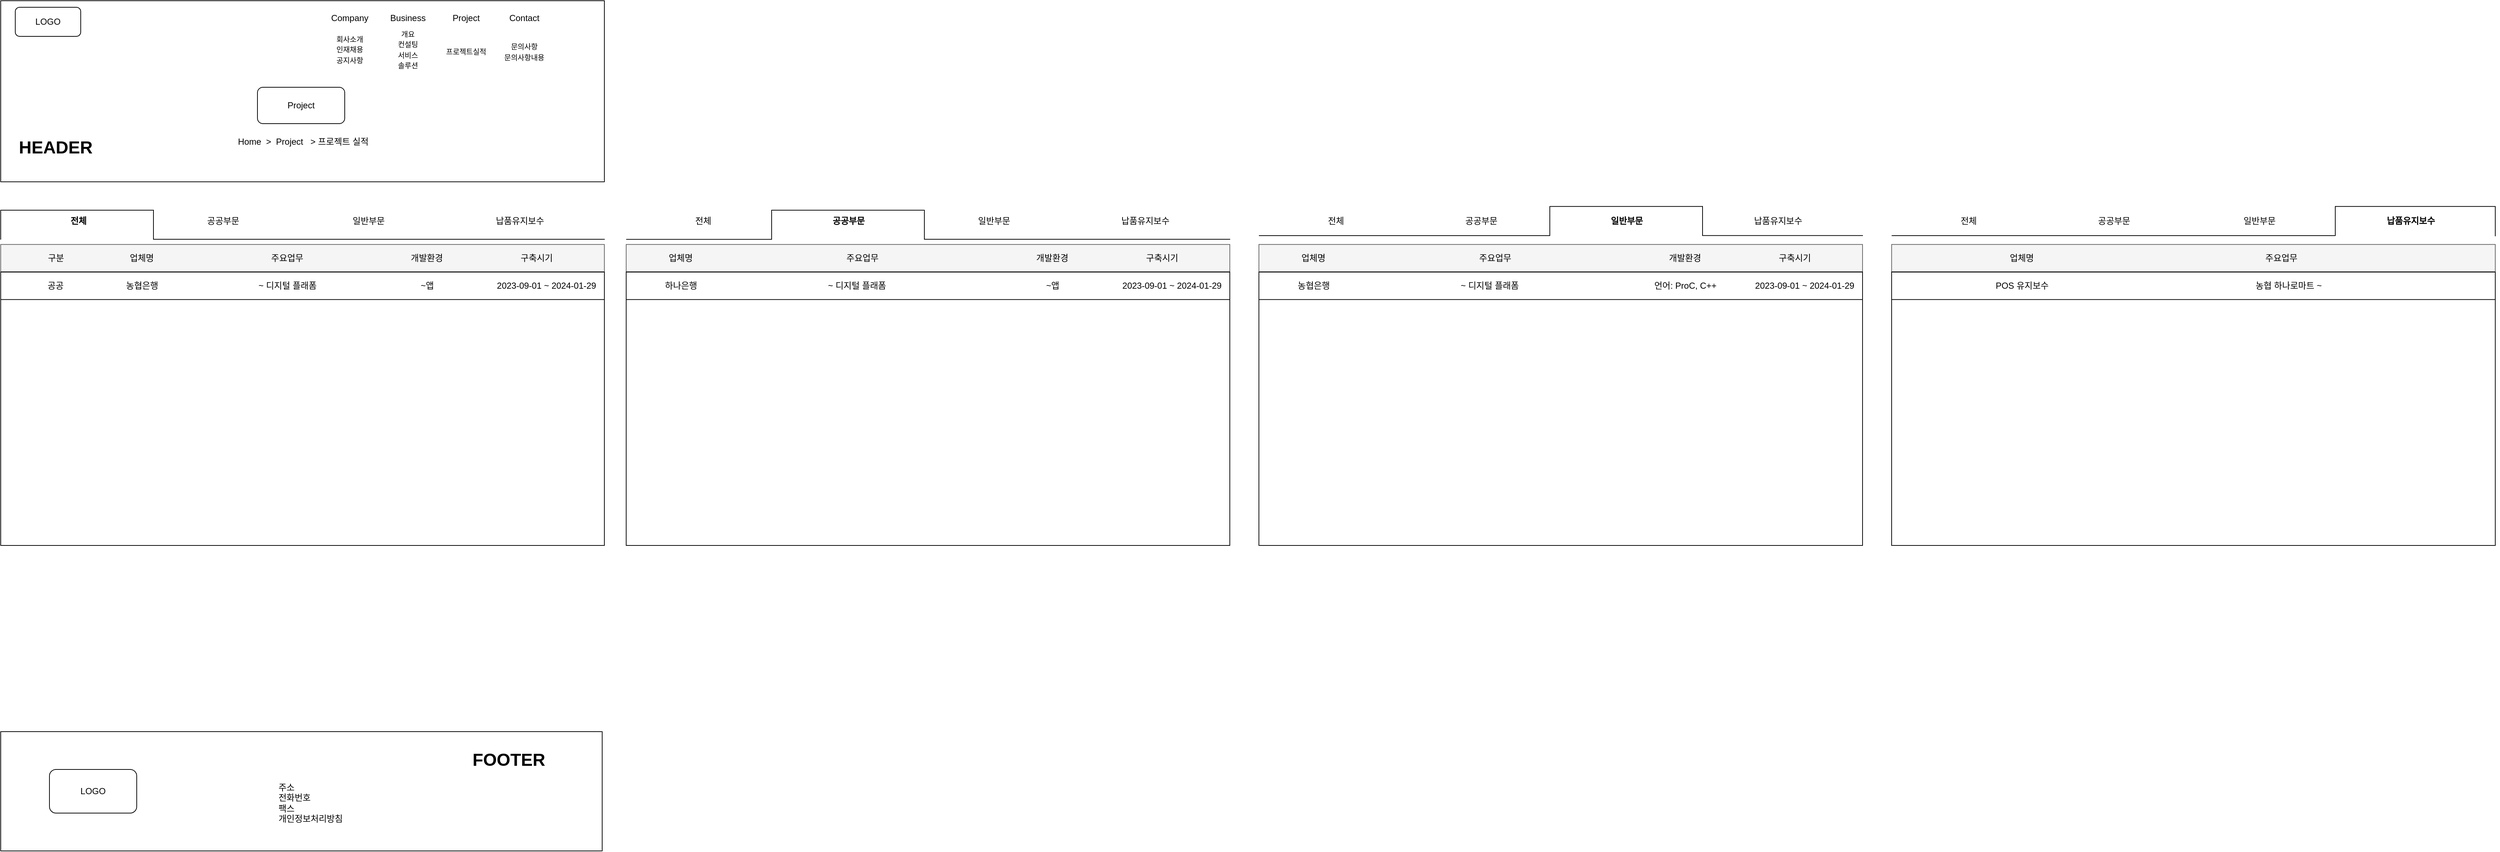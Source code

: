 <mxfile version="24.8.3" pages="5">
  <diagram name="프로젝트 실적" id="HBEyZr-9_Eb1bNLFwTCV">
    <mxGraphModel dx="2100" dy="2299" grid="1" gridSize="10" guides="1" tooltips="1" connect="1" arrows="1" fold="1" page="1" pageScale="1" pageWidth="827" pageHeight="1169" math="0" shadow="0">
      <root>
        <mxCell id="0" />
        <mxCell id="1" parent="0" />
        <mxCell id="gBChAFGDRwTH6iiBLjHN-50" value="" style="text;html=1;strokeColor=#666666;fillColor=#f5f5f5;align=center;verticalAlign=middle;whiteSpace=wrap;rounded=0;strokeWidth=1;fontColor=#333333;" vertex="1" parent="1">
          <mxGeometry y="-833.88" width="830" height="37.75" as="geometry" />
        </mxCell>
        <mxCell id="gBChAFGDRwTH6iiBLjHN-66" value="" style="text;html=1;strokeColor=#666666;fillColor=#f5f5f5;align=center;verticalAlign=middle;whiteSpace=wrap;rounded=0;strokeWidth=1;fontColor=#333333;" vertex="1" parent="1">
          <mxGeometry x="860" y="-833.88" width="830" height="37.75" as="geometry" />
        </mxCell>
        <mxCell id="gBChAFGDRwTH6iiBLjHN-1" value="" style="rounded=0;whiteSpace=wrap;html=1;" vertex="1" parent="1">
          <mxGeometry y="-1169" width="830" height="249" as="geometry" />
        </mxCell>
        <mxCell id="gBChAFGDRwTH6iiBLjHN-2" value="LOGO" style="rounded=1;whiteSpace=wrap;html=1;" vertex="1" parent="1">
          <mxGeometry x="20" y="-1160" width="90" height="40" as="geometry" />
        </mxCell>
        <mxCell id="gBChAFGDRwTH6iiBLjHN-3" value="Company" style="text;html=1;strokeColor=none;fillColor=none;align=center;verticalAlign=middle;whiteSpace=wrap;rounded=0;" vertex="1" parent="1">
          <mxGeometry x="450" y="-1160" width="60" height="30" as="geometry" />
        </mxCell>
        <mxCell id="gBChAFGDRwTH6iiBLjHN-4" value="Business" style="text;html=1;strokeColor=none;fillColor=none;align=center;verticalAlign=middle;whiteSpace=wrap;rounded=0;" vertex="1" parent="1">
          <mxGeometry x="530" y="-1160" width="60" height="30" as="geometry" />
        </mxCell>
        <mxCell id="gBChAFGDRwTH6iiBLjHN-5" value="Project" style="text;html=1;strokeColor=none;fillColor=none;align=center;verticalAlign=middle;whiteSpace=wrap;rounded=0;" vertex="1" parent="1">
          <mxGeometry x="610" y="-1160" width="60" height="30" as="geometry" />
        </mxCell>
        <mxCell id="gBChAFGDRwTH6iiBLjHN-6" value="Contact" style="text;html=1;strokeColor=none;fillColor=none;align=center;verticalAlign=middle;whiteSpace=wrap;rounded=0;" vertex="1" parent="1">
          <mxGeometry x="690" y="-1160" width="60" height="30" as="geometry" />
        </mxCell>
        <mxCell id="gBChAFGDRwTH6iiBLjHN-7" value="Project" style="rounded=1;whiteSpace=wrap;html=1;" vertex="1" parent="1">
          <mxGeometry x="353" y="-1050" width="120" height="50" as="geometry" />
        </mxCell>
        <mxCell id="gBChAFGDRwTH6iiBLjHN-8" value="Home&amp;nbsp; &amp;gt;&amp;nbsp; Project&amp;nbsp; &amp;nbsp;&amp;gt; 프로젝트 실적" style="text;html=1;strokeColor=none;fillColor=none;align=center;verticalAlign=middle;whiteSpace=wrap;rounded=0;" vertex="1" parent="1">
          <mxGeometry x="312" y="-990" width="208" height="30" as="geometry" />
        </mxCell>
        <mxCell id="gBChAFGDRwTH6iiBLjHN-9" value="전체" style="text;html=1;strokeColor=none;fillColor=none;align=center;verticalAlign=middle;whiteSpace=wrap;rounded=0;fontStyle=1" vertex="1" parent="1">
          <mxGeometry x="50.5" y="-881" width="112" height="30" as="geometry" />
        </mxCell>
        <mxCell id="gBChAFGDRwTH6iiBLjHN-25" value="" style="rounded=0;whiteSpace=wrap;html=1;" vertex="1" parent="1">
          <mxGeometry y="-164" width="827" height="164" as="geometry" />
        </mxCell>
        <mxCell id="gBChAFGDRwTH6iiBLjHN-26" value="LOGO" style="rounded=1;whiteSpace=wrap;html=1;" vertex="1" parent="1">
          <mxGeometry x="67" y="-112" width="120" height="60" as="geometry" />
        </mxCell>
        <mxCell id="gBChAFGDRwTH6iiBLjHN-27" value="&lt;h1&gt;&lt;span style=&quot;background-color: initial;&quot;&gt;&lt;span style=&quot;white-space: pre;&quot;&gt;&#x9;&lt;/span&gt;&lt;span style=&quot;white-space: pre;&quot;&gt;&#x9;&lt;/span&gt;&lt;span style=&quot;white-space: pre;&quot;&gt;&#x9;&lt;/span&gt;&lt;span style=&quot;white-space: pre;&quot;&gt;&#x9;&lt;/span&gt;&lt;span style=&quot;white-space: pre;&quot;&gt;&#x9;&lt;/span&gt;FOOTER&lt;/span&gt;&lt;br&gt;&lt;/h1&gt;&lt;div&gt;주소&lt;/div&gt;&lt;div&gt;전화번호&lt;/div&gt;&lt;div&gt;팩스&lt;/div&gt;&lt;div&gt;개인정보처리방침&lt;/div&gt;" style="text;html=1;strokeColor=none;fillColor=none;spacing=5;spacingTop=-20;whiteSpace=wrap;overflow=hidden;rounded=0;" vertex="1" parent="1">
          <mxGeometry x="377" y="-145" width="387" height="120" as="geometry" />
        </mxCell>
        <mxCell id="gBChAFGDRwTH6iiBLjHN-28" value="&lt;h1&gt;HEADER&lt;/h1&gt;" style="text;html=1;strokeColor=none;fillColor=none;spacing=5;spacingTop=-20;whiteSpace=wrap;overflow=hidden;rounded=0;" vertex="1" parent="1">
          <mxGeometry x="20" y="-987" width="114.5" height="40" as="geometry" />
        </mxCell>
        <mxCell id="gBChAFGDRwTH6iiBLjHN-29" value="&lt;h4&gt;&lt;br&gt;&lt;/h4&gt;" style="text;html=1;strokeColor=none;fillColor=none;align=center;verticalAlign=middle;whiteSpace=wrap;rounded=0;" vertex="1" parent="1">
          <mxGeometry x="608" y="-1028" width="60" height="30" as="geometry" />
        </mxCell>
        <mxCell id="gBChAFGDRwTH6iiBLjHN-32" value="&lt;font style=&quot;font-size: 10px;&quot;&gt;개요&lt;br&gt;컨설팅&lt;br&gt;서비스&lt;br&gt;솔루션&lt;/font&gt;" style="text;html=1;strokeColor=none;fillColor=none;align=center;verticalAlign=middle;whiteSpace=wrap;rounded=0;fontColor=#000000;" vertex="1" parent="1">
          <mxGeometry x="535" y="-1133.5" width="50" height="62" as="geometry" />
        </mxCell>
        <mxCell id="gBChAFGDRwTH6iiBLjHN-33" value="&lt;span style=&quot;font-size: 10px;&quot;&gt;회사소개&lt;br&gt;&lt;/span&gt;&lt;font style=&quot;font-size: 10px;&quot;&gt;인재채용&lt;br&gt;공지사항&lt;/font&gt;" style="text;html=1;strokeColor=none;fillColor=none;align=center;verticalAlign=middle;whiteSpace=wrap;rounded=0;fontColor=#000000;" vertex="1" parent="1">
          <mxGeometry x="455" y="-1133.5" width="50" height="62" as="geometry" />
        </mxCell>
        <mxCell id="gBChAFGDRwTH6iiBLjHN-34" value="&lt;span style=&quot;font-size: 10px;&quot;&gt;프로젝트실적&lt;/span&gt;" style="text;html=1;strokeColor=none;fillColor=none;align=center;verticalAlign=middle;whiteSpace=wrap;rounded=0;fontColor=#000000;" vertex="1" parent="1">
          <mxGeometry x="609" y="-1130" width="62" height="62" as="geometry" />
        </mxCell>
        <mxCell id="gBChAFGDRwTH6iiBLjHN-35" value="&lt;span style=&quot;font-size: 10px;&quot;&gt;문의사항&lt;br&gt;&lt;/span&gt;&lt;font style=&quot;font-size: 10px;&quot;&gt;문의사항내용&lt;/font&gt;" style="text;html=1;strokeColor=none;fillColor=none;align=center;verticalAlign=middle;whiteSpace=wrap;rounded=0;fontColor=#000000;" vertex="1" parent="1">
          <mxGeometry x="681" y="-1130" width="78" height="62" as="geometry" />
        </mxCell>
        <mxCell id="gBChAFGDRwTH6iiBLjHN-38" value="공공부문" style="text;html=1;strokeColor=none;fillColor=none;align=center;verticalAlign=middle;whiteSpace=wrap;rounded=0;" vertex="1" parent="1">
          <mxGeometry x="250" y="-881" width="112" height="30" as="geometry" />
        </mxCell>
        <mxCell id="gBChAFGDRwTH6iiBLjHN-39" value="납품유지보수" style="text;html=1;strokeColor=none;fillColor=none;align=center;verticalAlign=middle;whiteSpace=wrap;rounded=0;" vertex="1" parent="1">
          <mxGeometry x="658" y="-881" width="112" height="30" as="geometry" />
        </mxCell>
        <mxCell id="gBChAFGDRwTH6iiBLjHN-40" value="일반부문" style="text;html=1;strokeColor=none;fillColor=none;align=center;verticalAlign=middle;whiteSpace=wrap;rounded=0;" vertex="1" parent="1">
          <mxGeometry x="450" y="-881" width="112" height="30" as="geometry" />
        </mxCell>
        <mxCell id="gBChAFGDRwTH6iiBLjHN-41" value="구분" style="text;html=1;strokeColor=none;fillColor=none;align=center;verticalAlign=middle;whiteSpace=wrap;rounded=0;" vertex="1" parent="1">
          <mxGeometry x="20" y="-830" width="112" height="30" as="geometry" />
        </mxCell>
        <mxCell id="gBChAFGDRwTH6iiBLjHN-44" value="구축시기" style="text;html=1;strokeColor=none;fillColor=none;align=center;verticalAlign=middle;whiteSpace=wrap;rounded=0;" vertex="1" parent="1">
          <mxGeometry x="681" y="-830" width="112" height="30" as="geometry" />
        </mxCell>
        <mxCell id="gBChAFGDRwTH6iiBLjHN-45" value="개발환경" style="text;html=1;strokeColor=none;fillColor=none;align=center;verticalAlign=middle;whiteSpace=wrap;rounded=0;" vertex="1" parent="1">
          <mxGeometry x="530" y="-830" width="112" height="30" as="geometry" />
        </mxCell>
        <mxCell id="gBChAFGDRwTH6iiBLjHN-46" value="주요업무" style="text;html=1;strokeColor=none;fillColor=none;align=center;verticalAlign=middle;whiteSpace=wrap;rounded=0;" vertex="1" parent="1">
          <mxGeometry x="338" y="-830" width="112" height="30" as="geometry" />
        </mxCell>
        <mxCell id="gBChAFGDRwTH6iiBLjHN-47" value="업체명" style="text;html=1;strokeColor=none;fillColor=none;align=center;verticalAlign=middle;whiteSpace=wrap;rounded=0;" vertex="1" parent="1">
          <mxGeometry x="138" y="-830" width="112" height="30" as="geometry" />
        </mxCell>
        <mxCell id="gBChAFGDRwTH6iiBLjHN-51" value="" style="text;html=1;strokeColor=default;fillColor=none;align=center;verticalAlign=middle;whiteSpace=wrap;rounded=0;" vertex="1" parent="1">
          <mxGeometry y="-796.13" width="830" height="376.13" as="geometry" />
        </mxCell>
        <mxCell id="gBChAFGDRwTH6iiBLjHN-52" value="" style="text;html=1;strokeColor=default;fillColor=none;align=center;verticalAlign=middle;whiteSpace=wrap;rounded=0;" vertex="1" parent="1">
          <mxGeometry y="-795.88" width="830" height="37.75" as="geometry" />
        </mxCell>
        <mxCell id="gBChAFGDRwTH6iiBLjHN-53" value="공공&lt;span style=&quot;color: rgba(0, 0, 0, 0); font-family: monospace; font-size: 0px; text-align: start; text-wrap-mode: nowrap;&quot;&gt;%3CmxGraphModel%3E%3Croot%3E%3CmxCell%20id%3D%220%22%2F%3E%3CmxCell%20id%3D%221%22%20parent%3D%220%22%2F%3E%3CmxCell%20id%3D%222%22%20value%3D%22%EC%A0%84%EC%B2%B4%22%20style%3D%22text%3Bhtml%3D1%3BstrokeColor%3Dnone%3BfillColor%3Dnone%3Balign%3Dcenter%3BverticalAlign%3Dmiddle%3BwhiteSpace%3Dwrap%3Brounded%3D0%3B%22%20vertex%3D%221%22%20parent%3D%221%22%3E%3CmxGeometry%20x%3D%2250.5%22%20y%3D%22-881%22%20width%3D%22112%22%20height%3D%2230%22%20as%3D%22geometry%22%2F%3E%3C%2FmxCell%3E%3C%2Froot%3E%3C%2FmxGraphModel%3E&lt;/span&gt;&lt;span style=&quot;color: rgba(0, 0, 0, 0); font-family: monospace; font-size: 0px; text-align: start; text-wrap-mode: nowrap;&quot;&gt;%3CmxGraphModel%3E%3Croot%3E%3CmxCell%20id%3D%220%22%2F%3E%3CmxCell%20id%3D%221%22%20parent%3D%220%22%2F%3E%3CmxCell%20id%3D%222%22%20value%3D%22%EC%A0%84%EC%B2%B4%22%20style%3D%22text%3Bhtml%3D1%3BstrokeColor%3Dnone%3BfillColor%3Dnone%3Balign%3Dcenter%3BverticalAlign%3Dmiddle%3BwhiteSpace%3Dwrap%3Brounded%3D0%3B%22%20vertex%3D%221%22%20parent%3D%221%22%3E%3CmxGeometry%20x%3D%2250.5%22%20y%3D%22-881%22%20width%3D%22112%22%20height%3D%2230%22%20as%3D%22geometry%22%2F%3E%3C%2FmxCell%3E%3C%2Froot%3E%3C%2FmxGraphModel%3E&lt;/span&gt;" style="text;html=1;strokeColor=none;fillColor=none;align=center;verticalAlign=middle;whiteSpace=wrap;rounded=0;" vertex="1" parent="1">
          <mxGeometry x="39.5" y="-792.01" width="71" height="30" as="geometry" />
        </mxCell>
        <mxCell id="gBChAFGDRwTH6iiBLjHN-57" value="농협은행" style="text;html=1;strokeColor=none;fillColor=none;align=center;verticalAlign=middle;whiteSpace=wrap;rounded=0;" vertex="1" parent="1">
          <mxGeometry x="145.75" y="-792.01" width="96.5" height="30" as="geometry" />
        </mxCell>
        <mxCell id="gBChAFGDRwTH6iiBLjHN-58" value="~앱" style="text;html=1;strokeColor=none;fillColor=none;align=center;verticalAlign=middle;whiteSpace=wrap;rounded=0;" vertex="1" parent="1">
          <mxGeometry x="537.75" y="-792.01" width="96.5" height="30" as="geometry" />
        </mxCell>
        <mxCell id="gBChAFGDRwTH6iiBLjHN-59" value="2023-09-01 ~ 2024-01-29" style="text;html=1;strokeColor=none;fillColor=none;align=center;verticalAlign=middle;whiteSpace=wrap;rounded=0;" vertex="1" parent="1">
          <mxGeometry x="678" y="-792.01" width="145.25" height="30" as="geometry" />
        </mxCell>
        <mxCell id="gBChAFGDRwTH6iiBLjHN-60" value="~ 디지털 플래폼" style="text;html=1;strokeColor=none;fillColor=none;align=center;verticalAlign=middle;whiteSpace=wrap;rounded=0;" vertex="1" parent="1">
          <mxGeometry x="345.75" y="-792.01" width="96.5" height="30" as="geometry" />
        </mxCell>
        <mxCell id="gBChAFGDRwTH6iiBLjHN-62" value="구축시기" style="text;html=1;strokeColor=none;fillColor=none;align=center;verticalAlign=middle;whiteSpace=wrap;rounded=0;" vertex="1" parent="1">
          <mxGeometry x="1541" y="-830" width="112" height="30" as="geometry" />
        </mxCell>
        <mxCell id="gBChAFGDRwTH6iiBLjHN-63" value="개발환경" style="text;html=1;strokeColor=none;fillColor=none;align=center;verticalAlign=middle;whiteSpace=wrap;rounded=0;" vertex="1" parent="1">
          <mxGeometry x="1390" y="-830" width="112" height="30" as="geometry" />
        </mxCell>
        <mxCell id="gBChAFGDRwTH6iiBLjHN-64" value="주요업무" style="text;html=1;strokeColor=none;fillColor=none;align=center;verticalAlign=middle;whiteSpace=wrap;rounded=0;" vertex="1" parent="1">
          <mxGeometry x="1129" y="-830" width="112" height="30" as="geometry" />
        </mxCell>
        <mxCell id="gBChAFGDRwTH6iiBLjHN-65" value="업체명" style="text;html=1;strokeColor=none;fillColor=none;align=center;verticalAlign=middle;whiteSpace=wrap;rounded=0;" vertex="1" parent="1">
          <mxGeometry x="879" y="-830.01" width="112" height="30" as="geometry" />
        </mxCell>
        <mxCell id="gBChAFGDRwTH6iiBLjHN-67" value="" style="text;html=1;strokeColor=default;fillColor=none;align=center;verticalAlign=middle;whiteSpace=wrap;rounded=0;" vertex="1" parent="1">
          <mxGeometry x="860" y="-796.13" width="830" height="376.13" as="geometry" />
        </mxCell>
        <mxCell id="gBChAFGDRwTH6iiBLjHN-68" value="" style="text;html=1;strokeColor=default;fillColor=none;align=center;verticalAlign=middle;whiteSpace=wrap;rounded=0;" vertex="1" parent="1">
          <mxGeometry x="860" y="-795.88" width="830" height="37.75" as="geometry" />
        </mxCell>
        <mxCell id="gBChAFGDRwTH6iiBLjHN-70" value="하나은행" style="text;html=1;strokeColor=none;fillColor=none;align=center;verticalAlign=middle;whiteSpace=wrap;rounded=0;" vertex="1" parent="1">
          <mxGeometry x="886.75" y="-792.01" width="96.5" height="30" as="geometry" />
        </mxCell>
        <mxCell id="gBChAFGDRwTH6iiBLjHN-72" value="2023-09-01 ~ 2024-01-29" style="text;html=1;strokeColor=none;fillColor=none;align=center;verticalAlign=middle;whiteSpace=wrap;rounded=0;" vertex="1" parent="1">
          <mxGeometry x="1538" y="-792.01" width="145.25" height="30" as="geometry" />
        </mxCell>
        <mxCell id="gBChAFGDRwTH6iiBLjHN-73" value="~ 디지털 플래폼" style="text;html=1;strokeColor=none;fillColor=none;align=center;verticalAlign=middle;whiteSpace=wrap;rounded=0;" vertex="1" parent="1">
          <mxGeometry x="1129" y="-792.01" width="96.5" height="30" as="geometry" />
        </mxCell>
        <mxCell id="gBChAFGDRwTH6iiBLjHN-74" value="전체" style="text;html=1;strokeColor=none;fillColor=none;align=center;verticalAlign=middle;whiteSpace=wrap;rounded=0;fontStyle=0" vertex="1" parent="1">
          <mxGeometry x="910" y="-881" width="112" height="30" as="geometry" />
        </mxCell>
        <mxCell id="gBChAFGDRwTH6iiBLjHN-75" value="공공부문" style="text;html=1;strokeColor=none;fillColor=none;align=center;verticalAlign=middle;whiteSpace=wrap;rounded=0;fontStyle=1" vertex="1" parent="1">
          <mxGeometry x="1109.5" y="-881" width="112" height="30" as="geometry" />
        </mxCell>
        <mxCell id="gBChAFGDRwTH6iiBLjHN-76" value="납품유지보수" style="text;html=1;strokeColor=none;fillColor=none;align=center;verticalAlign=middle;whiteSpace=wrap;rounded=0;" vertex="1" parent="1">
          <mxGeometry x="1517.5" y="-881" width="112" height="30" as="geometry" />
        </mxCell>
        <mxCell id="gBChAFGDRwTH6iiBLjHN-77" value="일반부문" style="text;html=1;strokeColor=none;fillColor=none;align=center;verticalAlign=middle;whiteSpace=wrap;rounded=0;" vertex="1" parent="1">
          <mxGeometry x="1309.5" y="-881" width="112" height="30" as="geometry" />
        </mxCell>
        <mxCell id="gBChAFGDRwTH6iiBLjHN-78" value="" style="text;html=1;strokeColor=#666666;fillColor=#f5f5f5;align=center;verticalAlign=middle;whiteSpace=wrap;rounded=0;strokeWidth=1;fontColor=#333333;" vertex="1" parent="1">
          <mxGeometry x="1730" y="-833.88" width="830" height="37.75" as="geometry" />
        </mxCell>
        <mxCell id="gBChAFGDRwTH6iiBLjHN-79" value="구축시기" style="text;html=1;strokeColor=none;fillColor=none;align=center;verticalAlign=middle;whiteSpace=wrap;rounded=0;" vertex="1" parent="1">
          <mxGeometry x="2411" y="-830" width="112" height="30" as="geometry" />
        </mxCell>
        <mxCell id="gBChAFGDRwTH6iiBLjHN-80" value="개발환경" style="text;html=1;strokeColor=none;fillColor=none;align=center;verticalAlign=middle;whiteSpace=wrap;rounded=0;" vertex="1" parent="1">
          <mxGeometry x="2260" y="-830" width="112" height="30" as="geometry" />
        </mxCell>
        <mxCell id="gBChAFGDRwTH6iiBLjHN-81" value="주요업무" style="text;html=1;strokeColor=none;fillColor=none;align=center;verticalAlign=middle;whiteSpace=wrap;rounded=0;" vertex="1" parent="1">
          <mxGeometry x="1999" y="-830" width="112" height="30" as="geometry" />
        </mxCell>
        <mxCell id="gBChAFGDRwTH6iiBLjHN-82" value="업체명" style="text;html=1;strokeColor=none;fillColor=none;align=center;verticalAlign=middle;whiteSpace=wrap;rounded=0;" vertex="1" parent="1">
          <mxGeometry x="1749" y="-830.01" width="112" height="30" as="geometry" />
        </mxCell>
        <mxCell id="gBChAFGDRwTH6iiBLjHN-83" value="" style="text;html=1;strokeColor=default;fillColor=none;align=center;verticalAlign=middle;whiteSpace=wrap;rounded=0;" vertex="1" parent="1">
          <mxGeometry x="1730" y="-796.13" width="830" height="376.13" as="geometry" />
        </mxCell>
        <mxCell id="gBChAFGDRwTH6iiBLjHN-84" value="" style="text;html=1;strokeColor=default;fillColor=none;align=center;verticalAlign=middle;whiteSpace=wrap;rounded=0;" vertex="1" parent="1">
          <mxGeometry x="1730" y="-795.88" width="830" height="37.75" as="geometry" />
        </mxCell>
        <mxCell id="gBChAFGDRwTH6iiBLjHN-85" value="농협은행" style="text;html=1;strokeColor=none;fillColor=none;align=center;verticalAlign=middle;whiteSpace=wrap;rounded=0;" vertex="1" parent="1">
          <mxGeometry x="1756.75" y="-792.01" width="96.5" height="30" as="geometry" />
        </mxCell>
        <mxCell id="gBChAFGDRwTH6iiBLjHN-86" value="~앱" style="text;html=1;strokeColor=none;fillColor=none;align=center;verticalAlign=middle;whiteSpace=wrap;rounded=0;" vertex="1" parent="1">
          <mxGeometry x="1397.75" y="-792.01" width="96.5" height="30" as="geometry" />
        </mxCell>
        <mxCell id="gBChAFGDRwTH6iiBLjHN-87" value="2023-09-01 ~ 2024-01-29" style="text;html=1;strokeColor=none;fillColor=none;align=center;verticalAlign=middle;whiteSpace=wrap;rounded=0;" vertex="1" parent="1">
          <mxGeometry x="2408" y="-792.01" width="145.25" height="30" as="geometry" />
        </mxCell>
        <mxCell id="gBChAFGDRwTH6iiBLjHN-88" value="~ 디지털 플래폼" style="text;html=1;strokeColor=none;fillColor=none;align=center;verticalAlign=middle;whiteSpace=wrap;rounded=0;" vertex="1" parent="1">
          <mxGeometry x="1999" y="-792.01" width="96.5" height="30" as="geometry" />
        </mxCell>
        <mxCell id="gBChAFGDRwTH6iiBLjHN-89" value="전체" style="text;html=1;strokeColor=none;fillColor=none;align=center;verticalAlign=middle;whiteSpace=wrap;rounded=0;fontStyle=0" vertex="1" parent="1">
          <mxGeometry x="1780" y="-881" width="112" height="30" as="geometry" />
        </mxCell>
        <mxCell id="gBChAFGDRwTH6iiBLjHN-90" value="공공부문" style="text;html=1;strokeColor=none;fillColor=none;align=center;verticalAlign=middle;whiteSpace=wrap;rounded=0;fontStyle=0" vertex="1" parent="1">
          <mxGeometry x="1979.5" y="-881" width="112" height="30" as="geometry" />
        </mxCell>
        <mxCell id="gBChAFGDRwTH6iiBLjHN-91" value="납품유지보수" style="text;html=1;strokeColor=none;fillColor=none;align=center;verticalAlign=middle;whiteSpace=wrap;rounded=0;" vertex="1" parent="1">
          <mxGeometry x="2387.5" y="-881" width="112" height="30" as="geometry" />
        </mxCell>
        <mxCell id="gBChAFGDRwTH6iiBLjHN-92" value="일반부문" style="text;html=1;strokeColor=none;fillColor=none;align=center;verticalAlign=middle;whiteSpace=wrap;rounded=0;fontStyle=1" vertex="1" parent="1">
          <mxGeometry x="2179.5" y="-881" width="112" height="30" as="geometry" />
        </mxCell>
        <mxCell id="gBChAFGDRwTH6iiBLjHN-108" value="" style="text;html=1;strokeColor=#666666;fillColor=#f5f5f5;align=center;verticalAlign=middle;whiteSpace=wrap;rounded=0;strokeWidth=1;fontColor=#333333;" vertex="1" parent="1">
          <mxGeometry x="2600" y="-833.88" width="830" height="37.75" as="geometry" />
        </mxCell>
        <mxCell id="gBChAFGDRwTH6iiBLjHN-111" value="주요업무" style="text;html=1;strokeColor=none;fillColor=none;align=center;verticalAlign=middle;whiteSpace=wrap;rounded=0;" vertex="1" parent="1">
          <mxGeometry x="3080" y="-830.01" width="112" height="30" as="geometry" />
        </mxCell>
        <mxCell id="gBChAFGDRwTH6iiBLjHN-112" value="업체명" style="text;html=1;strokeColor=none;fillColor=none;align=center;verticalAlign=middle;whiteSpace=wrap;rounded=0;" vertex="1" parent="1">
          <mxGeometry x="2723.25" y="-830" width="112" height="30" as="geometry" />
        </mxCell>
        <mxCell id="gBChAFGDRwTH6iiBLjHN-113" value="" style="text;html=1;strokeColor=default;fillColor=none;align=center;verticalAlign=middle;whiteSpace=wrap;rounded=0;" vertex="1" parent="1">
          <mxGeometry x="2600" y="-796.13" width="830" height="376.13" as="geometry" />
        </mxCell>
        <mxCell id="gBChAFGDRwTH6iiBLjHN-114" value="" style="text;html=1;strokeColor=default;fillColor=none;align=center;verticalAlign=middle;whiteSpace=wrap;rounded=0;" vertex="1" parent="1">
          <mxGeometry x="2600" y="-795.88" width="830" height="37.75" as="geometry" />
        </mxCell>
        <mxCell id="gBChAFGDRwTH6iiBLjHN-115" value="POS 유지보수" style="text;html=1;strokeColor=none;fillColor=none;align=center;verticalAlign=middle;whiteSpace=wrap;rounded=0;" vertex="1" parent="1">
          <mxGeometry x="2731" y="-792.01" width="96.5" height="30" as="geometry" />
        </mxCell>
        <mxCell id="gBChAFGDRwTH6iiBLjHN-116" value="농협 하나로마트 ~" style="text;html=1;strokeColor=none;fillColor=none;align=center;verticalAlign=middle;whiteSpace=wrap;rounded=0;" vertex="1" parent="1">
          <mxGeometry x="3080" y="-792.01" width="132.25" height="30" as="geometry" />
        </mxCell>
        <mxCell id="gBChAFGDRwTH6iiBLjHN-119" value="전체" style="text;html=1;strokeColor=none;fillColor=none;align=center;verticalAlign=middle;whiteSpace=wrap;rounded=0;fontStyle=0" vertex="1" parent="1">
          <mxGeometry x="2650" y="-881" width="112" height="30" as="geometry" />
        </mxCell>
        <mxCell id="gBChAFGDRwTH6iiBLjHN-120" value="공공부문" style="text;html=1;strokeColor=none;fillColor=none;align=center;verticalAlign=middle;whiteSpace=wrap;rounded=0;fontStyle=0" vertex="1" parent="1">
          <mxGeometry x="2849.5" y="-881" width="112" height="30" as="geometry" />
        </mxCell>
        <mxCell id="gBChAFGDRwTH6iiBLjHN-121" value="납품유지보수" style="text;html=1;strokeColor=none;fillColor=none;align=center;verticalAlign=middle;whiteSpace=wrap;rounded=0;fontStyle=1" vertex="1" parent="1">
          <mxGeometry x="3257.5" y="-881" width="112" height="30" as="geometry" />
        </mxCell>
        <mxCell id="gBChAFGDRwTH6iiBLjHN-122" value="일반부문" style="text;html=1;strokeColor=none;fillColor=none;align=center;verticalAlign=middle;whiteSpace=wrap;rounded=0;" vertex="1" parent="1">
          <mxGeometry x="3049.5" y="-881" width="112" height="30" as="geometry" />
        </mxCell>
        <mxCell id="gBChAFGDRwTH6iiBLjHN-124" value="언어: ProC, C++" style="text;html=1;strokeColor=none;fillColor=none;align=center;verticalAlign=middle;whiteSpace=wrap;rounded=0;" vertex="1" parent="1">
          <mxGeometry x="2267.75" y="-792.01" width="96.5" height="30" as="geometry" />
        </mxCell>
        <mxCell id="b6ShIeOsmH4PfWAbvfqi-1" value="" style="shape=partialRectangle;whiteSpace=wrap;html=1;bottom=0;right=0;fillColor=none;" vertex="1" parent="1">
          <mxGeometry y="-881" width="210" height="40" as="geometry" />
        </mxCell>
        <mxCell id="b6ShIeOsmH4PfWAbvfqi-3" value="" style="shape=partialRectangle;whiteSpace=wrap;html=1;bottom=0;right=0;fillColor=none;direction=west;rotation=-180;flipV=1;" vertex="1" parent="1">
          <mxGeometry x="210" y="-881" width="620" height="40" as="geometry" />
        </mxCell>
        <mxCell id="b6ShIeOsmH4PfWAbvfqi-4" value="" style="shape=partialRectangle;whiteSpace=wrap;html=1;bottom=0;right=0;fillColor=none;" vertex="1" parent="1">
          <mxGeometry x="1060" y="-881" width="210" height="40" as="geometry" />
        </mxCell>
        <mxCell id="b6ShIeOsmH4PfWAbvfqi-5" value="" style="shape=partialRectangle;whiteSpace=wrap;html=1;bottom=0;right=0;fillColor=none;direction=west;rotation=-180;flipV=1;" vertex="1" parent="1">
          <mxGeometry x="1270" y="-881" width="420" height="40" as="geometry" />
        </mxCell>
        <mxCell id="b6ShIeOsmH4PfWAbvfqi-6" value="" style="line;strokeWidth=1;html=1;" vertex="1" parent="1">
          <mxGeometry x="860" y="-845.88" width="200" height="10" as="geometry" />
        </mxCell>
        <mxCell id="b6ShIeOsmH4PfWAbvfqi-7" value="" style="shape=partialRectangle;whiteSpace=wrap;html=1;bottom=0;right=0;fillColor=none;" vertex="1" parent="1">
          <mxGeometry x="2130" y="-886.12" width="210" height="40" as="geometry" />
        </mxCell>
        <mxCell id="b6ShIeOsmH4PfWAbvfqi-8" value="" style="shape=partialRectangle;whiteSpace=wrap;html=1;bottom=0;right=0;fillColor=none;direction=west;rotation=-180;flipV=1;" vertex="1" parent="1">
          <mxGeometry x="2340" y="-886.12" width="220" height="40" as="geometry" />
        </mxCell>
        <mxCell id="b6ShIeOsmH4PfWAbvfqi-9" value="" style="line;strokeWidth=1;html=1;" vertex="1" parent="1">
          <mxGeometry x="1730" y="-851" width="400" height="10" as="geometry" />
        </mxCell>
        <mxCell id="b6ShIeOsmH4PfWAbvfqi-10" value="" style="shape=partialRectangle;whiteSpace=wrap;html=1;bottom=0;right=0;fillColor=none;" vertex="1" parent="1">
          <mxGeometry x="3210" y="-886.12" width="220" height="40" as="geometry" />
        </mxCell>
        <mxCell id="b6ShIeOsmH4PfWAbvfqi-12" value="" style="line;strokeWidth=1;html=1;" vertex="1" parent="1">
          <mxGeometry x="2600" y="-851" width="610" height="10" as="geometry" />
        </mxCell>
        <mxCell id="b6ShIeOsmH4PfWAbvfqi-13" value="" style="line;strokeWidth=1;html=1;direction=south;" vertex="1" parent="1">
          <mxGeometry x="3425" y="-886.13" width="10" height="41" as="geometry" />
        </mxCell>
      </root>
    </mxGraphModel>
  </diagram>
  <diagram id="IeSXFD7l9FdiMDtI5H3W" name="문의사항">
    <mxGraphModel dx="2227" dy="1922" grid="1" gridSize="10" guides="1" tooltips="1" connect="1" arrows="1" fold="1" page="1" pageScale="1" pageWidth="827" pageHeight="1169" math="0" shadow="0">
      <root>
        <mxCell id="0" />
        <mxCell id="1" parent="0" />
        <mxCell id="8QGUN1jBRfIRYy62HgZQ-1" value="" style="rounded=0;whiteSpace=wrap;html=1;" vertex="1" parent="1">
          <mxGeometry y="-1169" width="830" height="249" as="geometry" />
        </mxCell>
        <mxCell id="8QGUN1jBRfIRYy62HgZQ-2" value="LOGO" style="rounded=1;whiteSpace=wrap;html=1;" vertex="1" parent="1">
          <mxGeometry x="20" y="-1160" width="90" height="40" as="geometry" />
        </mxCell>
        <mxCell id="8QGUN1jBRfIRYy62HgZQ-3" value="Company" style="text;html=1;strokeColor=none;fillColor=none;align=center;verticalAlign=middle;whiteSpace=wrap;rounded=0;" vertex="1" parent="1">
          <mxGeometry x="450" y="-1160" width="60" height="30" as="geometry" />
        </mxCell>
        <mxCell id="8QGUN1jBRfIRYy62HgZQ-4" value="Business" style="text;html=1;strokeColor=none;fillColor=none;align=center;verticalAlign=middle;whiteSpace=wrap;rounded=0;" vertex="1" parent="1">
          <mxGeometry x="530" y="-1160" width="60" height="30" as="geometry" />
        </mxCell>
        <mxCell id="8QGUN1jBRfIRYy62HgZQ-5" value="Project" style="text;html=1;strokeColor=none;fillColor=none;align=center;verticalAlign=middle;whiteSpace=wrap;rounded=0;" vertex="1" parent="1">
          <mxGeometry x="610" y="-1160" width="60" height="30" as="geometry" />
        </mxCell>
        <mxCell id="8QGUN1jBRfIRYy62HgZQ-6" value="Contact" style="text;html=1;strokeColor=none;fillColor=none;align=center;verticalAlign=middle;whiteSpace=wrap;rounded=0;" vertex="1" parent="1">
          <mxGeometry x="690" y="-1160" width="60" height="30" as="geometry" />
        </mxCell>
        <mxCell id="8QGUN1jBRfIRYy62HgZQ-7" value="Contact" style="rounded=1;whiteSpace=wrap;html=1;" vertex="1" parent="1">
          <mxGeometry x="353" y="-1050" width="120" height="50" as="geometry" />
        </mxCell>
        <mxCell id="8QGUN1jBRfIRYy62HgZQ-8" value="Home&amp;nbsp; &amp;gt;&amp;nbsp; Contact&amp;nbsp; &amp;nbsp;&amp;gt; 문의사항" style="text;html=1;strokeColor=none;fillColor=none;align=center;verticalAlign=middle;whiteSpace=wrap;rounded=0;" vertex="1" parent="1">
          <mxGeometry x="312" y="-990" width="208" height="30" as="geometry" />
        </mxCell>
        <mxCell id="8QGUN1jBRfIRYy62HgZQ-10" value="" style="rounded=0;whiteSpace=wrap;html=1;" vertex="1" parent="1">
          <mxGeometry y="-164" width="827" height="164" as="geometry" />
        </mxCell>
        <mxCell id="8QGUN1jBRfIRYy62HgZQ-11" value="LOGO" style="rounded=1;whiteSpace=wrap;html=1;" vertex="1" parent="1">
          <mxGeometry x="67" y="-112" width="120" height="60" as="geometry" />
        </mxCell>
        <mxCell id="8QGUN1jBRfIRYy62HgZQ-12" value="&lt;h1&gt;&lt;span style=&quot;background-color: initial;&quot;&gt;&lt;span style=&quot;white-space: pre;&quot;&gt;&#x9;&lt;/span&gt;&lt;span style=&quot;white-space: pre;&quot;&gt;&#x9;&lt;/span&gt;&lt;span style=&quot;white-space: pre;&quot;&gt;&#x9;&lt;/span&gt;&lt;span style=&quot;white-space: pre;&quot;&gt;&#x9;&lt;/span&gt;&lt;span style=&quot;white-space: pre;&quot;&gt;&#x9;&lt;/span&gt;FOOTER&lt;/span&gt;&lt;br&gt;&lt;/h1&gt;&lt;div&gt;주소&lt;/div&gt;&lt;div&gt;전화번호&lt;/div&gt;&lt;div&gt;팩스&lt;/div&gt;&lt;div&gt;개인정보처리방침&lt;/div&gt;" style="text;html=1;strokeColor=none;fillColor=none;spacing=5;spacingTop=-20;whiteSpace=wrap;overflow=hidden;rounded=0;" vertex="1" parent="1">
          <mxGeometry x="377" y="-145" width="387" height="120" as="geometry" />
        </mxCell>
        <mxCell id="8QGUN1jBRfIRYy62HgZQ-13" value="&lt;h1&gt;HEADER&lt;/h1&gt;" style="text;html=1;strokeColor=none;fillColor=none;spacing=5;spacingTop=-20;whiteSpace=wrap;overflow=hidden;rounded=0;" vertex="1" parent="1">
          <mxGeometry x="20" y="-987" width="114.5" height="40" as="geometry" />
        </mxCell>
        <mxCell id="8QGUN1jBRfIRYy62HgZQ-14" value="&lt;h4&gt;&lt;br&gt;&lt;/h4&gt;" style="text;html=1;strokeColor=none;fillColor=none;align=center;verticalAlign=middle;whiteSpace=wrap;rounded=0;" vertex="1" parent="1">
          <mxGeometry x="608" y="-1028" width="60" height="30" as="geometry" />
        </mxCell>
        <mxCell id="8QGUN1jBRfIRYy62HgZQ-15" value="&lt;font style=&quot;font-size: 10px;&quot;&gt;개요&lt;br&gt;컨설팅&lt;br&gt;서비스&lt;br&gt;솔루션&lt;/font&gt;" style="text;html=1;strokeColor=none;fillColor=none;align=center;verticalAlign=middle;whiteSpace=wrap;rounded=0;fontColor=#000000;" vertex="1" parent="1">
          <mxGeometry x="535" y="-1133.5" width="50" height="62" as="geometry" />
        </mxCell>
        <mxCell id="8QGUN1jBRfIRYy62HgZQ-16" value="&lt;span style=&quot;font-size: 10px;&quot;&gt;회사소개&lt;br&gt;&lt;/span&gt;&lt;font style=&quot;font-size: 10px;&quot;&gt;인재채용&lt;br&gt;공지사항&lt;/font&gt;" style="text;html=1;strokeColor=none;fillColor=none;align=center;verticalAlign=middle;whiteSpace=wrap;rounded=0;fontColor=#000000;" vertex="1" parent="1">
          <mxGeometry x="455" y="-1133.5" width="50" height="62" as="geometry" />
        </mxCell>
        <mxCell id="8QGUN1jBRfIRYy62HgZQ-17" value="&lt;span style=&quot;font-size: 10px;&quot;&gt;프로젝트실적&lt;/span&gt;" style="text;html=1;strokeColor=none;fillColor=none;align=center;verticalAlign=middle;whiteSpace=wrap;rounded=0;fontColor=#000000;" vertex="1" parent="1">
          <mxGeometry x="609" y="-1130" width="62" height="62" as="geometry" />
        </mxCell>
        <mxCell id="8QGUN1jBRfIRYy62HgZQ-18" value="&lt;span style=&quot;font-size: 10px;&quot;&gt;문의사항&lt;br&gt;&lt;/span&gt;&lt;font style=&quot;font-size: 10px;&quot;&gt;문의사항내용&lt;/font&gt;" style="text;html=1;strokeColor=none;fillColor=none;align=center;verticalAlign=middle;whiteSpace=wrap;rounded=0;fontColor=#000000;" vertex="1" parent="1">
          <mxGeometry x="681" y="-1130" width="78" height="62" as="geometry" />
        </mxCell>
        <mxCell id="KmIk-Gjsyg1nsEZK7as4-1" value="" style="rounded=0;whiteSpace=wrap;html=1;" vertex="1" parent="1">
          <mxGeometry x="-0.5" y="990" width="827" height="164" as="geometry" />
        </mxCell>
        <mxCell id="KmIk-Gjsyg1nsEZK7as4-2" value="LOGO" style="rounded=1;whiteSpace=wrap;html=1;" vertex="1" parent="1">
          <mxGeometry x="66.5" y="1042" width="120" height="60" as="geometry" />
        </mxCell>
        <mxCell id="KmIk-Gjsyg1nsEZK7as4-3" value="&lt;h1&gt;&lt;span style=&quot;background-color: initial;&quot;&gt;&lt;span style=&quot;white-space: pre;&quot;&gt;&#x9;&lt;/span&gt;&lt;span style=&quot;white-space: pre;&quot;&gt;&#x9;&lt;/span&gt;&lt;span style=&quot;white-space: pre;&quot;&gt;&#x9;&lt;/span&gt;&lt;span style=&quot;white-space: pre;&quot;&gt;&#x9;&lt;/span&gt;&lt;span style=&quot;white-space: pre;&quot;&gt;&#x9;&lt;/span&gt;FOOTER&lt;/span&gt;&lt;br&gt;&lt;/h1&gt;&lt;div&gt;주소&lt;/div&gt;&lt;div&gt;전화번호&lt;/div&gt;&lt;div&gt;팩스&lt;/div&gt;&lt;div&gt;개인정보처리방침&lt;/div&gt;" style="text;html=1;strokeColor=none;fillColor=none;spacing=5;spacingTop=-20;whiteSpace=wrap;overflow=hidden;rounded=0;" vertex="1" parent="1">
          <mxGeometry x="376.5" y="1009" width="387" height="120" as="geometry" />
        </mxCell>
        <mxCell id="cFq07y0wxyikA1_XIJfK-1" value="" style="group" vertex="1" connectable="0" parent="1">
          <mxGeometry x="114" y="-845" width="656" height="585" as="geometry" />
        </mxCell>
        <mxCell id="KmIk-Gjsyg1nsEZK7as4-5" value="&amp;nbsp; &amp;nbsp; &amp;nbsp; &amp;nbsp;*비밀번호" style="rounded=0;whiteSpace=wrap;html=1;align=left;movable=1;resizable=1;rotatable=1;deletable=1;editable=1;locked=0;connectable=1;container=0;" vertex="1" parent="cFq07y0wxyikA1_XIJfK-1">
          <mxGeometry y="247.5" width="656" height="56.25" as="geometry" />
        </mxCell>
        <mxCell id="KmIk-Gjsyg1nsEZK7as4-4" value="&lt;span style=&quot;white-space: pre;&quot;&gt;&#x9;&lt;/span&gt;*제목" style="rounded=0;whiteSpace=wrap;html=1;align=left;movable=1;resizable=1;rotatable=1;deletable=1;editable=1;locked=0;connectable=1;container=0;" vertex="1" parent="cFq07y0wxyikA1_XIJfK-1">
          <mxGeometry y="191.25" width="656" height="56.25" as="geometry" />
        </mxCell>
        <mxCell id="7CfhHktOT2Hzyn70i2wo-1" value="" style="rounded=0;whiteSpace=wrap;html=1;align=left;movable=1;resizable=1;rotatable=1;deletable=1;editable=1;locked=0;connectable=1;container=0;" vertex="1" parent="cFq07y0wxyikA1_XIJfK-1">
          <mxGeometry y="506.25" width="656" height="78.75" as="geometry" />
        </mxCell>
        <mxCell id="7CfhHktOT2Hzyn70i2wo-6" value="&lt;span style=&quot;white-space: pre;&quot;&gt;&#x9;&lt;/span&gt;문의내용 &lt;font color=&quot;#ff3333&quot;&gt;(*필수입력)&lt;/font&gt;" style="rounded=0;whiteSpace=wrap;html=1;align=left;movable=1;resizable=1;rotatable=1;deletable=1;editable=1;locked=0;connectable=1;container=0;labelBackgroundColor=none;labelBorderColor=none;fillColor=default;strokeColor=none;" vertex="1" parent="cFq07y0wxyikA1_XIJfK-1">
          <mxGeometry width="656" height="78.75" as="geometry" />
        </mxCell>
        <mxCell id="7CfhHktOT2Hzyn70i2wo-7" value="&lt;span style=&quot;white-space: pre;&quot;&gt;&#x9;&lt;/span&gt;*유형" style="rounded=0;whiteSpace=wrap;html=1;align=left;movable=1;resizable=1;rotatable=1;deletable=1;editable=1;locked=0;connectable=1;container=0;" vertex="1" parent="cFq07y0wxyikA1_XIJfK-1">
          <mxGeometry y="135" width="656" height="56.25" as="geometry" />
        </mxCell>
        <mxCell id="7CfhHktOT2Hzyn70i2wo-8" value="&lt;span style=&quot;white-space: pre;&quot;&gt;&#x9;&lt;/span&gt;*문의내용" style="rounded=0;whiteSpace=wrap;html=1;align=left;movable=1;resizable=1;rotatable=1;deletable=1;editable=1;locked=0;connectable=1;container=0;" vertex="1" parent="cFq07y0wxyikA1_XIJfK-1">
          <mxGeometry y="303.75" width="656" height="202.5" as="geometry" />
        </mxCell>
        <mxCell id="7CfhHktOT2Hzyn70i2wo-9" value="&lt;span style=&quot;white-space: pre;&quot;&gt;&#x9;&lt;/span&gt;*성명" style="rounded=0;whiteSpace=wrap;html=1;align=left;movable=1;resizable=1;rotatable=1;deletable=1;editable=1;locked=0;connectable=1;container=0;" vertex="1" parent="cFq07y0wxyikA1_XIJfK-1">
          <mxGeometry y="78.75" width="656" height="56.25" as="geometry" />
        </mxCell>
        <mxCell id="7CfhHktOT2Hzyn70i2wo-10" value="성명" style="rounded=0;whiteSpace=wrap;html=1;align=left;" vertex="1" parent="cFq07y0wxyikA1_XIJfK-1">
          <mxGeometry x="120.267" y="90" width="116.987" height="33.75" as="geometry" />
        </mxCell>
        <mxCell id="7CfhHktOT2Hzyn70i2wo-11" value="" style="line;strokeWidth=1;direction=south;html=1;perimeter=backbonePerimeter;points=[];outlineConnect=0;" vertex="1" parent="cFq07y0wxyikA1_XIJfK-1">
          <mxGeometry x="109.333" y="78.75" width="10.933" height="427.5" as="geometry" />
        </mxCell>
        <mxCell id="7CfhHktOT2Hzyn70i2wo-12" value="" style="rounded=0;whiteSpace=wrap;html=1;align=left;" vertex="1" parent="cFq07y0wxyikA1_XIJfK-1">
          <mxGeometry x="120.267" y="315" width="530.267" height="180" as="geometry" />
        </mxCell>
        <mxCell id="KmIk-Gjsyg1nsEZK7as4-6" value="유형선택" style="rounded=0;whiteSpace=wrap;html=1;align=left;" vertex="1" parent="cFq07y0wxyikA1_XIJfK-1">
          <mxGeometry x="120.267" y="146.25" width="116.987" height="33.75" as="geometry" />
        </mxCell>
        <mxCell id="KmIk-Gjsyg1nsEZK7as4-7" value="" style="rounded=0;whiteSpace=wrap;html=1;" vertex="1" parent="cFq07y0wxyikA1_XIJfK-1">
          <mxGeometry x="120.267" y="202.5" width="530.267" height="33.75" as="geometry" />
        </mxCell>
        <mxCell id="KmIk-Gjsyg1nsEZK7as4-8" value="" style="rounded=0;whiteSpace=wrap;html=1;" vertex="1" parent="cFq07y0wxyikA1_XIJfK-1">
          <mxGeometry x="120.267" y="258.75" width="116.987" height="33.75" as="geometry" />
        </mxCell>
        <mxCell id="7CfhHktOT2Hzyn70i2wo-3" value="&lt;span style=&quot;font-size: 10px;&quot;&gt;문의하기&lt;/span&gt;" style="rounded=0;whiteSpace=wrap;html=1;" vertex="1" parent="cFq07y0wxyikA1_XIJfK-1">
          <mxGeometry x="261.307" y="526.635" width="139.947" height="37.969" as="geometry" />
        </mxCell>
        <mxCell id="y8sHwU8OmZXkDzGPHJMP-1" value="" style="strokeWidth=2;html=1;shape=mxgraph.flowchart.merge_or_storage;whiteSpace=wrap;labelBackgroundColor=#000000;fillColor=#000000;" vertex="1" parent="cFq07y0wxyikA1_XIJfK-1">
          <mxGeometry x="216.48" y="158.625" width="12.027" height="9" as="geometry" />
        </mxCell>
        <mxCell id="y8sHwU8OmZXkDzGPHJMP-2" value="컨설팅&lt;div&gt;서비스&lt;/div&gt;&lt;div&gt;솔루션&lt;/div&gt;&lt;div&gt;인재채용&lt;/div&gt;&lt;div&gt;기타&lt;/div&gt;" style="rounded=0;whiteSpace=wrap;html=1;align=left;" vertex="1" parent="cFq07y0wxyikA1_XIJfK-1">
          <mxGeometry x="120.267" y="180" width="116.987" height="95.625" as="geometry" />
        </mxCell>
      </root>
    </mxGraphModel>
  </diagram>
  <diagram id="8RJcxn3oYn6Fp5lcxz_x" name="문의사항내용">
    <mxGraphModel dx="1994" dy="1797" grid="1" gridSize="10" guides="1" tooltips="1" connect="1" arrows="1" fold="1" page="1" pageScale="1" pageWidth="827" pageHeight="1169" math="0" shadow="0">
      <root>
        <mxCell id="0" />
        <mxCell id="1" parent="0" />
        <mxCell id="2NqZ6hzoG8SIlZoYTLG8-10" value="" style="text;html=1;strokeColor=default;fillColor=none;align=center;verticalAlign=middle;whiteSpace=wrap;rounded=0;strokeWidth=3;" vertex="1" parent="1">
          <mxGeometry y="-833.88" width="830" height="37.75" as="geometry" />
        </mxCell>
        <mxCell id="iWCvF2bcy8XjIcQWHEia-3" value="" style="rounded=0;whiteSpace=wrap;html=1;" vertex="1" parent="1">
          <mxGeometry y="-1169" width="830" height="249" as="geometry" />
        </mxCell>
        <mxCell id="iWCvF2bcy8XjIcQWHEia-4" value="LOGO" style="rounded=1;whiteSpace=wrap;html=1;" vertex="1" parent="1">
          <mxGeometry x="20" y="-1160" width="90" height="40" as="geometry" />
        </mxCell>
        <mxCell id="iWCvF2bcy8XjIcQWHEia-5" value="Company" style="text;html=1;strokeColor=none;fillColor=none;align=center;verticalAlign=middle;whiteSpace=wrap;rounded=0;" vertex="1" parent="1">
          <mxGeometry x="450" y="-1160" width="60" height="30" as="geometry" />
        </mxCell>
        <mxCell id="iWCvF2bcy8XjIcQWHEia-6" value="Business" style="text;html=1;strokeColor=none;fillColor=none;align=center;verticalAlign=middle;whiteSpace=wrap;rounded=0;" vertex="1" parent="1">
          <mxGeometry x="530" y="-1160" width="60" height="30" as="geometry" />
        </mxCell>
        <mxCell id="iWCvF2bcy8XjIcQWHEia-7" value="Project" style="text;html=1;strokeColor=none;fillColor=none;align=center;verticalAlign=middle;whiteSpace=wrap;rounded=0;" vertex="1" parent="1">
          <mxGeometry x="610" y="-1160" width="60" height="30" as="geometry" />
        </mxCell>
        <mxCell id="iWCvF2bcy8XjIcQWHEia-8" value="Contact" style="text;html=1;strokeColor=none;fillColor=none;align=center;verticalAlign=middle;whiteSpace=wrap;rounded=0;" vertex="1" parent="1">
          <mxGeometry x="690" y="-1160" width="60" height="30" as="geometry" />
        </mxCell>
        <mxCell id="iWCvF2bcy8XjIcQWHEia-9" value="Contact" style="rounded=1;whiteSpace=wrap;html=1;" vertex="1" parent="1">
          <mxGeometry x="353" y="-1050" width="120" height="50" as="geometry" />
        </mxCell>
        <mxCell id="iWCvF2bcy8XjIcQWHEia-10" value="Home&amp;nbsp; &amp;gt;&amp;nbsp; Contact&amp;nbsp; &amp;nbsp;&amp;gt; 문의사항내용" style="text;html=1;strokeColor=none;fillColor=none;align=center;verticalAlign=middle;whiteSpace=wrap;rounded=0;" vertex="1" parent="1">
          <mxGeometry x="312" y="-990" width="208" height="30" as="geometry" />
        </mxCell>
        <mxCell id="iWCvF2bcy8XjIcQWHEia-11" value="" style="rounded=0;whiteSpace=wrap;html=1;" vertex="1" parent="1">
          <mxGeometry y="-164" width="827" height="164" as="geometry" />
        </mxCell>
        <mxCell id="iWCvF2bcy8XjIcQWHEia-12" value="LOGO" style="rounded=1;whiteSpace=wrap;html=1;" vertex="1" parent="1">
          <mxGeometry x="67" y="-112" width="120" height="60" as="geometry" />
        </mxCell>
        <mxCell id="iWCvF2bcy8XjIcQWHEia-13" value="&lt;h1&gt;&lt;span style=&quot;background-color: initial;&quot;&gt;&lt;span style=&quot;white-space: pre;&quot;&gt;&#x9;&lt;/span&gt;&lt;span style=&quot;white-space: pre;&quot;&gt;&#x9;&lt;/span&gt;&lt;span style=&quot;white-space: pre;&quot;&gt;&#x9;&lt;/span&gt;&lt;span style=&quot;white-space: pre;&quot;&gt;&#x9;&lt;/span&gt;&lt;span style=&quot;white-space: pre;&quot;&gt;&#x9;&lt;/span&gt;FOOTER&lt;/span&gt;&lt;br&gt;&lt;/h1&gt;&lt;div&gt;주소&lt;/div&gt;&lt;div&gt;전화번호&lt;/div&gt;&lt;div&gt;팩스&lt;/div&gt;&lt;div&gt;개인정보처리방침&lt;/div&gt;" style="text;html=1;strokeColor=none;fillColor=none;spacing=5;spacingTop=-20;whiteSpace=wrap;overflow=hidden;rounded=0;" vertex="1" parent="1">
          <mxGeometry x="377" y="-145" width="387" height="120" as="geometry" />
        </mxCell>
        <mxCell id="iWCvF2bcy8XjIcQWHEia-14" value="&lt;h1&gt;HEADER&lt;/h1&gt;" style="text;html=1;strokeColor=none;fillColor=none;spacing=5;spacingTop=-20;whiteSpace=wrap;overflow=hidden;rounded=0;" vertex="1" parent="1">
          <mxGeometry x="20" y="-987" width="114.5" height="40" as="geometry" />
        </mxCell>
        <mxCell id="iWCvF2bcy8XjIcQWHEia-15" value="&lt;h4&gt;&lt;br&gt;&lt;/h4&gt;" style="text;html=1;strokeColor=none;fillColor=none;align=center;verticalAlign=middle;whiteSpace=wrap;rounded=0;" vertex="1" parent="1">
          <mxGeometry x="608" y="-1028" width="60" height="30" as="geometry" />
        </mxCell>
        <mxCell id="iWCvF2bcy8XjIcQWHEia-16" value="&lt;font style=&quot;font-size: 10px;&quot;&gt;개요&lt;br&gt;컨설팅&lt;br&gt;서비스&lt;br&gt;솔루션&lt;/font&gt;" style="text;html=1;strokeColor=none;fillColor=none;align=center;verticalAlign=middle;whiteSpace=wrap;rounded=0;fontColor=#000000;" vertex="1" parent="1">
          <mxGeometry x="535" y="-1133.5" width="50" height="62" as="geometry" />
        </mxCell>
        <mxCell id="iWCvF2bcy8XjIcQWHEia-17" value="&lt;span style=&quot;font-size: 10px;&quot;&gt;회사소개&lt;br&gt;&lt;/span&gt;&lt;font style=&quot;font-size: 10px;&quot;&gt;인재채용&lt;br&gt;공지사항&lt;/font&gt;" style="text;html=1;strokeColor=none;fillColor=none;align=center;verticalAlign=middle;whiteSpace=wrap;rounded=0;fontColor=#000000;" vertex="1" parent="1">
          <mxGeometry x="455" y="-1133.5" width="50" height="62" as="geometry" />
        </mxCell>
        <mxCell id="iWCvF2bcy8XjIcQWHEia-18" value="&lt;span style=&quot;font-size: 10px;&quot;&gt;프로젝트실적&lt;/span&gt;" style="text;html=1;strokeColor=none;fillColor=none;align=center;verticalAlign=middle;whiteSpace=wrap;rounded=0;fontColor=#000000;" vertex="1" parent="1">
          <mxGeometry x="609" y="-1130" width="62" height="62" as="geometry" />
        </mxCell>
        <mxCell id="iWCvF2bcy8XjIcQWHEia-19" value="&lt;span style=&quot;font-size: 10px;&quot;&gt;문의사항&lt;br&gt;&lt;/span&gt;&lt;font style=&quot;font-size: 10px;&quot;&gt;문의사항내용&lt;/font&gt;" style="text;html=1;strokeColor=none;fillColor=none;align=center;verticalAlign=middle;whiteSpace=wrap;rounded=0;fontColor=#000000;" vertex="1" parent="1">
          <mxGeometry x="681" y="-1130" width="78" height="62" as="geometry" />
        </mxCell>
        <mxCell id="2NqZ6hzoG8SIlZoYTLG8-5" value="번호" style="text;html=1;strokeColor=none;fillColor=none;align=center;verticalAlign=middle;whiteSpace=wrap;rounded=0;" vertex="1" parent="1">
          <mxGeometry x="20" y="-830" width="112" height="30" as="geometry" />
        </mxCell>
        <mxCell id="2NqZ6hzoG8SIlZoYTLG8-7" value="진행상황" style="text;html=1;strokeColor=none;fillColor=none;align=center;verticalAlign=middle;whiteSpace=wrap;rounded=0;" vertex="1" parent="1">
          <mxGeometry x="700" y="-830" width="112" height="30" as="geometry" />
        </mxCell>
        <mxCell id="2NqZ6hzoG8SIlZoYTLG8-8" value="등록일" style="text;html=1;strokeColor=none;fillColor=none;align=center;verticalAlign=middle;whiteSpace=wrap;rounded=0;" vertex="1" parent="1">
          <mxGeometry x="522.25" y="-830" width="112" height="30" as="geometry" />
        </mxCell>
        <mxCell id="2NqZ6hzoG8SIlZoYTLG8-9" value="제목" style="text;html=1;strokeColor=none;fillColor=none;align=center;verticalAlign=middle;whiteSpace=wrap;rounded=0;" vertex="1" parent="1">
          <mxGeometry x="280" y="-830" width="112" height="30" as="geometry" />
        </mxCell>
        <mxCell id="2NqZ6hzoG8SIlZoYTLG8-11" value="" style="text;html=1;strokeColor=default;fillColor=none;align=center;verticalAlign=middle;whiteSpace=wrap;rounded=0;" vertex="1" parent="1">
          <mxGeometry y="-796.13" width="830" height="376.13" as="geometry" />
        </mxCell>
        <mxCell id="2NqZ6hzoG8SIlZoYTLG8-12" value="" style="text;html=1;strokeColor=default;fillColor=none;align=center;verticalAlign=middle;whiteSpace=wrap;rounded=0;" vertex="1" parent="1">
          <mxGeometry y="-795.88" width="830" height="37.75" as="geometry" />
        </mxCell>
        <mxCell id="2NqZ6hzoG8SIlZoYTLG8-13" value="1" style="text;html=1;strokeColor=none;fillColor=none;align=center;verticalAlign=middle;whiteSpace=wrap;rounded=0;" vertex="1" parent="1">
          <mxGeometry x="39.5" y="-792.01" width="71" height="30" as="geometry" />
        </mxCell>
        <mxCell id="2NqZ6hzoG8SIlZoYTLG8-15" value="답변대기중" style="text;html=1;strokeColor=none;fillColor=none;align=center;verticalAlign=middle;whiteSpace=wrap;rounded=0;" vertex="1" parent="1">
          <mxGeometry x="707.75" y="-792.01" width="96.5" height="30" as="geometry" />
        </mxCell>
        <mxCell id="2NqZ6hzoG8SIlZoYTLG8-16" value="2023-09-01&amp;nbsp;" style="text;html=1;strokeColor=none;fillColor=none;align=center;verticalAlign=middle;whiteSpace=wrap;rounded=0;" vertex="1" parent="1">
          <mxGeometry x="505.63" y="-792.01" width="145.25" height="30" as="geometry" />
        </mxCell>
        <mxCell id="2NqZ6hzoG8SIlZoYTLG8-17" value="질문입니다." style="text;html=1;strokeColor=none;fillColor=none;align=center;verticalAlign=middle;whiteSpace=wrap;rounded=0;" vertex="1" parent="1">
          <mxGeometry x="287.75" y="-792.01" width="96.5" height="30" as="geometry" />
        </mxCell>
        <mxCell id="q_hXgrcY44W2ZY_G_BPc-8" value="" style="group" vertex="1" connectable="0" parent="1">
          <mxGeometry x="360" y="-730" width="450" height="130" as="geometry" />
        </mxCell>
        <mxCell id="q_hXgrcY44W2ZY_G_BPc-1" value="&lt;div&gt;&lt;br&gt;&lt;/div&gt;" style="text;html=1;strokeColor=default;fillColor=none;align=left;verticalAlign=middle;whiteSpace=wrap;rounded=1;" vertex="1" parent="q_hXgrcY44W2ZY_G_BPc-8">
          <mxGeometry width="450" height="130" as="geometry" />
        </mxCell>
        <mxCell id="q_hXgrcY44W2ZY_G_BPc-3" value="***************" style="text;html=1;strokeColor=default;fillColor=none;align=left;verticalAlign=middle;whiteSpace=wrap;rounded=1;" vertex="1" parent="q_hXgrcY44W2ZY_G_BPc-8">
          <mxGeometry x="10" y="50" width="217" height="35" as="geometry" />
        </mxCell>
        <mxCell id="q_hXgrcY44W2ZY_G_BPc-5" value="비밀번호를 입력하세요" style="text;html=1;strokeColor=none;fillColor=none;align=left;verticalAlign=middle;whiteSpace=wrap;rounded=0;" vertex="1" parent="q_hXgrcY44W2ZY_G_BPc-8">
          <mxGeometry x="10" y="15" width="217" height="35" as="geometry" />
        </mxCell>
        <mxCell id="q_hXgrcY44W2ZY_G_BPc-6" value="확인" style="text;html=1;strokeColor=default;fillColor=none;align=center;verticalAlign=middle;whiteSpace=wrap;rounded=1;" vertex="1" parent="q_hXgrcY44W2ZY_G_BPc-8">
          <mxGeometry x="360" y="90" width="35" height="32" as="geometry" />
        </mxCell>
        <mxCell id="q_hXgrcY44W2ZY_G_BPc-7" value="취소" style="text;html=1;strokeColor=default;fillColor=none;align=center;verticalAlign=middle;whiteSpace=wrap;rounded=1;" vertex="1" parent="q_hXgrcY44W2ZY_G_BPc-8">
          <mxGeometry x="400" y="89" width="35" height="33" as="geometry" />
        </mxCell>
      </root>
    </mxGraphModel>
  </diagram>
  <diagram name="문의사항내용 상세(본인)" id="4XfjhCOTdBcE_m4oxwHJ">
    <mxGraphModel dx="2442" dy="2038" grid="1" gridSize="10" guides="1" tooltips="1" connect="1" arrows="1" fold="1" page="1" pageScale="1" pageWidth="827" pageHeight="1169" math="0" shadow="0">
      <root>
        <mxCell id="D3j7ufujxThOTE3dy8ep-0" />
        <mxCell id="D3j7ufujxThOTE3dy8ep-1" parent="D3j7ufujxThOTE3dy8ep-0" />
        <mxCell id="D3j7ufujxThOTE3dy8ep-2" value="&amp;nbsp; &amp;nbsp; &amp;nbsp; &amp;nbsp;*비밀번호" style="rounded=0;whiteSpace=wrap;html=1;align=left;movable=1;resizable=1;rotatable=1;deletable=1;editable=1;locked=0;connectable=1;container=0;" vertex="1" parent="D3j7ufujxThOTE3dy8ep-1">
          <mxGeometry x="114" y="-625" width="600" height="50" as="geometry" />
        </mxCell>
        <mxCell id="D3j7ufujxThOTE3dy8ep-3" value="&lt;span style=&quot;white-space: pre;&quot;&gt;&#x9;&lt;/span&gt;*제목" style="rounded=0;whiteSpace=wrap;html=1;align=left;movable=1;resizable=1;rotatable=1;deletable=1;editable=1;locked=0;connectable=1;container=0;" vertex="1" parent="D3j7ufujxThOTE3dy8ep-1">
          <mxGeometry x="114" y="-675" width="600" height="50" as="geometry" />
        </mxCell>
        <mxCell id="D3j7ufujxThOTE3dy8ep-4" value="" style="rounded=0;whiteSpace=wrap;html=1;" vertex="1" parent="D3j7ufujxThOTE3dy8ep-1">
          <mxGeometry y="-1169" width="830" height="249" as="geometry" />
        </mxCell>
        <mxCell id="D3j7ufujxThOTE3dy8ep-5" value="LOGO" style="rounded=1;whiteSpace=wrap;html=1;" vertex="1" parent="D3j7ufujxThOTE3dy8ep-1">
          <mxGeometry x="20" y="-1160" width="90" height="40" as="geometry" />
        </mxCell>
        <mxCell id="D3j7ufujxThOTE3dy8ep-6" value="Company" style="text;html=1;strokeColor=none;fillColor=none;align=center;verticalAlign=middle;whiteSpace=wrap;rounded=0;" vertex="1" parent="D3j7ufujxThOTE3dy8ep-1">
          <mxGeometry x="450" y="-1160" width="60" height="30" as="geometry" />
        </mxCell>
        <mxCell id="D3j7ufujxThOTE3dy8ep-7" value="Business" style="text;html=1;strokeColor=none;fillColor=none;align=center;verticalAlign=middle;whiteSpace=wrap;rounded=0;" vertex="1" parent="D3j7ufujxThOTE3dy8ep-1">
          <mxGeometry x="530" y="-1160" width="60" height="30" as="geometry" />
        </mxCell>
        <mxCell id="D3j7ufujxThOTE3dy8ep-8" value="Project" style="text;html=1;strokeColor=none;fillColor=none;align=center;verticalAlign=middle;whiteSpace=wrap;rounded=0;" vertex="1" parent="D3j7ufujxThOTE3dy8ep-1">
          <mxGeometry x="610" y="-1160" width="60" height="30" as="geometry" />
        </mxCell>
        <mxCell id="D3j7ufujxThOTE3dy8ep-9" value="Contact" style="text;html=1;strokeColor=none;fillColor=none;align=center;verticalAlign=middle;whiteSpace=wrap;rounded=0;" vertex="1" parent="D3j7ufujxThOTE3dy8ep-1">
          <mxGeometry x="690" y="-1160" width="60" height="30" as="geometry" />
        </mxCell>
        <mxCell id="D3j7ufujxThOTE3dy8ep-10" value="Contact" style="rounded=1;whiteSpace=wrap;html=1;" vertex="1" parent="D3j7ufujxThOTE3dy8ep-1">
          <mxGeometry x="353" y="-1050" width="120" height="50" as="geometry" />
        </mxCell>
        <mxCell id="D3j7ufujxThOTE3dy8ep-11" value="Home&amp;nbsp; &amp;gt;&amp;nbsp; Contact&amp;nbsp; &amp;nbsp;&amp;gt; 문의사항내용" style="text;html=1;strokeColor=none;fillColor=none;align=center;verticalAlign=middle;whiteSpace=wrap;rounded=0;" vertex="1" parent="D3j7ufujxThOTE3dy8ep-1">
          <mxGeometry x="312" y="-990" width="208" height="30" as="geometry" />
        </mxCell>
        <mxCell id="D3j7ufujxThOTE3dy8ep-12" value="" style="rounded=0;whiteSpace=wrap;html=1;" vertex="1" parent="D3j7ufujxThOTE3dy8ep-1">
          <mxGeometry y="-164" width="827" height="164" as="geometry" />
        </mxCell>
        <mxCell id="D3j7ufujxThOTE3dy8ep-13" value="LOGO" style="rounded=1;whiteSpace=wrap;html=1;" vertex="1" parent="D3j7ufujxThOTE3dy8ep-1">
          <mxGeometry x="67" y="-112" width="120" height="60" as="geometry" />
        </mxCell>
        <mxCell id="D3j7ufujxThOTE3dy8ep-14" value="&lt;h1&gt;&lt;span style=&quot;background-color: initial;&quot;&gt;&lt;span style=&quot;white-space: pre;&quot;&gt;&#x9;&lt;/span&gt;&lt;span style=&quot;white-space: pre;&quot;&gt;&#x9;&lt;/span&gt;&lt;span style=&quot;white-space: pre;&quot;&gt;&#x9;&lt;/span&gt;&lt;span style=&quot;white-space: pre;&quot;&gt;&#x9;&lt;/span&gt;&lt;span style=&quot;white-space: pre;&quot;&gt;&#x9;&lt;/span&gt;FOOTER&lt;/span&gt;&lt;br&gt;&lt;/h1&gt;&lt;div&gt;주소&lt;/div&gt;&lt;div&gt;전화번호&lt;/div&gt;&lt;div&gt;팩스&lt;/div&gt;&lt;div&gt;개인정보처리방침&lt;/div&gt;" style="text;html=1;strokeColor=none;fillColor=none;spacing=5;spacingTop=-20;whiteSpace=wrap;overflow=hidden;rounded=0;" vertex="1" parent="D3j7ufujxThOTE3dy8ep-1">
          <mxGeometry x="377" y="-145" width="387" height="120" as="geometry" />
        </mxCell>
        <mxCell id="D3j7ufujxThOTE3dy8ep-15" value="&lt;h1&gt;HEADER&lt;/h1&gt;" style="text;html=1;strokeColor=none;fillColor=none;spacing=5;spacingTop=-20;whiteSpace=wrap;overflow=hidden;rounded=0;" vertex="1" parent="D3j7ufujxThOTE3dy8ep-1">
          <mxGeometry x="20" y="-987" width="114.5" height="40" as="geometry" />
        </mxCell>
        <mxCell id="D3j7ufujxThOTE3dy8ep-16" value="&lt;h4&gt;&lt;br&gt;&lt;/h4&gt;" style="text;html=1;strokeColor=none;fillColor=none;align=center;verticalAlign=middle;whiteSpace=wrap;rounded=0;" vertex="1" parent="D3j7ufujxThOTE3dy8ep-1">
          <mxGeometry x="608" y="-1028" width="60" height="30" as="geometry" />
        </mxCell>
        <mxCell id="D3j7ufujxThOTE3dy8ep-17" value="&lt;font style=&quot;font-size: 10px;&quot;&gt;개요&lt;br&gt;컨설팅&lt;br&gt;서비스&lt;br&gt;솔루션&lt;/font&gt;" style="text;html=1;strokeColor=none;fillColor=none;align=center;verticalAlign=middle;whiteSpace=wrap;rounded=0;fontColor=#000000;" vertex="1" parent="D3j7ufujxThOTE3dy8ep-1">
          <mxGeometry x="535" y="-1133.5" width="50" height="62" as="geometry" />
        </mxCell>
        <mxCell id="D3j7ufujxThOTE3dy8ep-18" value="&lt;span style=&quot;font-size: 10px;&quot;&gt;회사소개&lt;br&gt;&lt;/span&gt;&lt;font style=&quot;font-size: 10px;&quot;&gt;인재채용&lt;br&gt;공지사항&lt;/font&gt;" style="text;html=1;strokeColor=none;fillColor=none;align=center;verticalAlign=middle;whiteSpace=wrap;rounded=0;fontColor=#000000;" vertex="1" parent="D3j7ufujxThOTE3dy8ep-1">
          <mxGeometry x="455" y="-1133.5" width="50" height="62" as="geometry" />
        </mxCell>
        <mxCell id="D3j7ufujxThOTE3dy8ep-19" value="&lt;span style=&quot;font-size: 10px;&quot;&gt;프로젝트실적&lt;/span&gt;" style="text;html=1;strokeColor=none;fillColor=none;align=center;verticalAlign=middle;whiteSpace=wrap;rounded=0;fontColor=#000000;" vertex="1" parent="D3j7ufujxThOTE3dy8ep-1">
          <mxGeometry x="609" y="-1130" width="62" height="62" as="geometry" />
        </mxCell>
        <mxCell id="D3j7ufujxThOTE3dy8ep-20" value="&lt;span style=&quot;font-size: 10px;&quot;&gt;문의사항&lt;br&gt;&lt;/span&gt;&lt;font style=&quot;font-size: 10px;&quot;&gt;문의사항내용&lt;/font&gt;" style="text;html=1;strokeColor=none;fillColor=none;align=center;verticalAlign=middle;whiteSpace=wrap;rounded=0;fontColor=#000000;" vertex="1" parent="D3j7ufujxThOTE3dy8ep-1">
          <mxGeometry x="681" y="-1130" width="78" height="62" as="geometry" />
        </mxCell>
        <mxCell id="D3j7ufujxThOTE3dy8ep-21" value="" style="rounded=0;whiteSpace=wrap;html=1;align=left;movable=1;resizable=1;rotatable=1;deletable=1;editable=1;locked=0;connectable=1;container=0;" vertex="1" parent="D3j7ufujxThOTE3dy8ep-1">
          <mxGeometry x="114" y="-395" width="600" height="70" as="geometry" />
        </mxCell>
        <mxCell id="D3j7ufujxThOTE3dy8ep-22" value="&lt;span style=&quot;white-space: pre;&quot;&gt;&#x9;&lt;/span&gt;문의내용 &lt;font color=&quot;#ff3333&quot;&gt;(*필수입력)&lt;/font&gt;" style="rounded=0;whiteSpace=wrap;html=1;align=left;movable=1;resizable=1;rotatable=1;deletable=1;editable=1;locked=0;connectable=1;container=0;labelBackgroundColor=none;labelBorderColor=none;fillColor=default;strokeColor=none;" vertex="1" parent="D3j7ufujxThOTE3dy8ep-1">
          <mxGeometry x="114" y="-845" width="600" height="70" as="geometry" />
        </mxCell>
        <mxCell id="D3j7ufujxThOTE3dy8ep-23" value="&lt;span style=&quot;white-space: pre;&quot;&gt;&#x9;&lt;/span&gt;*유형" style="rounded=0;whiteSpace=wrap;html=1;align=left;movable=1;resizable=1;rotatable=1;deletable=1;editable=1;locked=0;connectable=1;container=0;" vertex="1" parent="D3j7ufujxThOTE3dy8ep-1">
          <mxGeometry x="114" y="-725" width="600" height="50" as="geometry" />
        </mxCell>
        <mxCell id="D3j7ufujxThOTE3dy8ep-24" value="&lt;span style=&quot;white-space: pre;&quot;&gt;&#x9;&lt;/span&gt;*문의내용" style="rounded=0;whiteSpace=wrap;html=1;align=left;movable=1;resizable=1;rotatable=1;deletable=1;editable=1;locked=0;connectable=1;container=0;" vertex="1" parent="D3j7ufujxThOTE3dy8ep-1">
          <mxGeometry x="114" y="-575" width="600" height="180" as="geometry" />
        </mxCell>
        <mxCell id="D3j7ufujxThOTE3dy8ep-25" value="&lt;span style=&quot;white-space: pre;&quot;&gt;&#x9;&lt;/span&gt;*성명" style="rounded=0;whiteSpace=wrap;html=1;align=left;movable=1;resizable=1;rotatable=1;deletable=1;editable=1;locked=0;connectable=1;container=0;" vertex="1" parent="D3j7ufujxThOTE3dy8ep-1">
          <mxGeometry x="114" y="-775" width="600" height="50" as="geometry" />
        </mxCell>
        <mxCell id="D3j7ufujxThOTE3dy8ep-26" value="임현우" style="rounded=0;whiteSpace=wrap;html=1;align=left;" vertex="1" parent="D3j7ufujxThOTE3dy8ep-1">
          <mxGeometry x="224" y="-765" width="107" height="30" as="geometry" />
        </mxCell>
        <mxCell id="D3j7ufujxThOTE3dy8ep-27" value="" style="line;strokeWidth=1;direction=south;html=1;perimeter=backbonePerimeter;points=[];outlineConnect=0;" vertex="1" parent="D3j7ufujxThOTE3dy8ep-1">
          <mxGeometry x="214" y="-775" width="10" height="380" as="geometry" />
        </mxCell>
        <mxCell id="D3j7ufujxThOTE3dy8ep-28" value="테스트 입니다." style="rounded=0;whiteSpace=wrap;html=1;align=left;" vertex="1" parent="D3j7ufujxThOTE3dy8ep-1">
          <mxGeometry x="224" y="-565" width="485" height="160" as="geometry" />
        </mxCell>
        <mxCell id="D3j7ufujxThOTE3dy8ep-29" value="" style="rounded=0;whiteSpace=wrap;html=1;" vertex="1" parent="D3j7ufujxThOTE3dy8ep-1">
          <mxGeometry x="-0.5" y="990" width="827" height="164" as="geometry" />
        </mxCell>
        <mxCell id="D3j7ufujxThOTE3dy8ep-30" value="LOGO" style="rounded=1;whiteSpace=wrap;html=1;" vertex="1" parent="D3j7ufujxThOTE3dy8ep-1">
          <mxGeometry x="66.5" y="1042" width="120" height="60" as="geometry" />
        </mxCell>
        <mxCell id="D3j7ufujxThOTE3dy8ep-31" value="&lt;h1&gt;&lt;span style=&quot;background-color: initial;&quot;&gt;&lt;span style=&quot;white-space: pre;&quot;&gt;&#x9;&lt;/span&gt;&lt;span style=&quot;white-space: pre;&quot;&gt;&#x9;&lt;/span&gt;&lt;span style=&quot;white-space: pre;&quot;&gt;&#x9;&lt;/span&gt;&lt;span style=&quot;white-space: pre;&quot;&gt;&#x9;&lt;/span&gt;&lt;span style=&quot;white-space: pre;&quot;&gt;&#x9;&lt;/span&gt;FOOTER&lt;/span&gt;&lt;br&gt;&lt;/h1&gt;&lt;div&gt;주소&lt;/div&gt;&lt;div&gt;전화번호&lt;/div&gt;&lt;div&gt;팩스&lt;/div&gt;&lt;div&gt;개인정보처리방침&lt;/div&gt;" style="text;html=1;strokeColor=none;fillColor=none;spacing=5;spacingTop=-20;whiteSpace=wrap;overflow=hidden;rounded=0;" vertex="1" parent="D3j7ufujxThOTE3dy8ep-1">
          <mxGeometry x="376.5" y="1009" width="387" height="120" as="geometry" />
        </mxCell>
        <mxCell id="D3j7ufujxThOTE3dy8ep-32" value="서비스" style="rounded=0;whiteSpace=wrap;html=1;align=left;" vertex="1" parent="D3j7ufujxThOTE3dy8ep-1">
          <mxGeometry x="224" y="-715" width="107" height="30" as="geometry" />
        </mxCell>
        <mxCell id="D3j7ufujxThOTE3dy8ep-33" value="질문입니다." style="rounded=0;whiteSpace=wrap;html=1;align=left;" vertex="1" parent="D3j7ufujxThOTE3dy8ep-1">
          <mxGeometry x="224" y="-665" width="485" height="30" as="geometry" />
        </mxCell>
        <mxCell id="D3j7ufujxThOTE3dy8ep-34" value="******" style="rounded=0;whiteSpace=wrap;html=1;align=left;" vertex="1" parent="D3j7ufujxThOTE3dy8ep-1">
          <mxGeometry x="224" y="-615" width="107" height="30" as="geometry" />
        </mxCell>
        <mxCell id="V_5tfB18-_96W3uOQ-Sa-4" value="" style="strokeWidth=2;html=1;shape=mxgraph.flowchart.merge_or_storage;whiteSpace=wrap;labelBackgroundColor=#000000;fillColor=#000000;" vertex="1" parent="D3j7ufujxThOTE3dy8ep-1">
          <mxGeometry x="312" y="-704" width="11" height="8" as="geometry" />
        </mxCell>
        <mxCell id="V_5tfB18-_96W3uOQ-Sa-2" value="&lt;span style=&quot;font-size: 10px;&quot;&gt;삭제&lt;/span&gt;" style="rounded=0;whiteSpace=wrap;html=1;" vertex="1" parent="D3j7ufujxThOTE3dy8ep-1">
          <mxGeometry x="648.53" y="-370" width="48" height="17.5" as="geometry" />
        </mxCell>
        <mxCell id="V_5tfB18-_96W3uOQ-Sa-3" value="&lt;font style=&quot;font-size: 10px;&quot;&gt;수정&lt;/font&gt;" style="rounded=0;whiteSpace=wrap;html=1;" vertex="1" parent="D3j7ufujxThOTE3dy8ep-1">
          <mxGeometry x="594.53" y="-370" width="48" height="17.5" as="geometry" />
        </mxCell>
      </root>
    </mxGraphModel>
  </diagram>
  <diagram name="문의사항내용 상세(관리자)" id="044RSjWV_xSQI_sQBDlz">
    <mxGraphModel dx="2140" dy="1875" grid="1" gridSize="10" guides="1" tooltips="1" connect="1" arrows="1" fold="1" page="1" pageScale="1" pageWidth="827" pageHeight="1169" math="0" shadow="0">
      <root>
        <mxCell id="Zay-QwAILoZbGsAqS1Gc-0" />
        <mxCell id="Zay-QwAILoZbGsAqS1Gc-1" parent="Zay-QwAILoZbGsAqS1Gc-0" />
        <mxCell id="gv51kJ3u-Nhvio_V-TqQ-16" value="" style="group;rounded=1;align=left;" vertex="1" connectable="0" parent="Zay-QwAILoZbGsAqS1Gc-1">
          <mxGeometry x="114" y="-845" width="600" height="590" as="geometry" />
        </mxCell>
        <mxCell id="Zay-QwAILoZbGsAqS1Gc-21" value="" style="rounded=0;whiteSpace=wrap;html=1;align=left;movable=1;resizable=1;rotatable=1;deletable=1;editable=1;locked=0;connectable=1;container=0;" vertex="1" parent="gv51kJ3u-Nhvio_V-TqQ-16">
          <mxGeometry y="450" width="600" height="140" as="geometry" />
        </mxCell>
        <mxCell id="2W4NHv03UjIbDxPxVZ2g-2" value="" style="rounded=0;whiteSpace=wrap;html=1;align=left;" vertex="1" parent="gv51kJ3u-Nhvio_V-TqQ-16">
          <mxGeometry x="10" y="515" width="580" height="60" as="geometry" />
        </mxCell>
        <mxCell id="2W4NHv03UjIbDxPxVZ2g-4" value="&lt;font style=&quot;font-size: 10px;&quot;&gt;댓글입력란&lt;/font&gt;" style="rounded=0;whiteSpace=wrap;html=1;strokeColor=none;align=left;fontColor=default;" vertex="1" parent="gv51kJ3u-Nhvio_V-TqQ-16">
          <mxGeometry x="16" y="538.75" width="570" height="28.75" as="geometry" />
        </mxCell>
        <mxCell id="Zay-QwAILoZbGsAqS1Gc-2" value="&amp;nbsp; &amp;nbsp; &amp;nbsp; &amp;nbsp;*비밀번호" style="rounded=0;whiteSpace=wrap;html=1;align=left;movable=1;resizable=1;rotatable=1;deletable=1;editable=1;locked=0;connectable=1;container=0;fillColor=#f5f5f5;fontColor=#333333;strokeColor=#666666;" vertex="1" parent="gv51kJ3u-Nhvio_V-TqQ-16">
          <mxGeometry y="220" width="600" height="50" as="geometry" />
        </mxCell>
        <mxCell id="Zay-QwAILoZbGsAqS1Gc-3" value="&lt;span style=&quot;white-space: pre;&quot;&gt;&#x9;&lt;/span&gt;*제목" style="rounded=0;whiteSpace=wrap;html=1;align=left;movable=1;resizable=1;rotatable=1;deletable=1;editable=1;locked=0;connectable=1;container=0;" vertex="1" parent="gv51kJ3u-Nhvio_V-TqQ-16">
          <mxGeometry y="170" width="600" height="50" as="geometry" />
        </mxCell>
        <mxCell id="Zay-QwAILoZbGsAqS1Gc-22" value="&lt;span style=&quot;white-space: pre;&quot;&gt;&#x9;&lt;/span&gt;문의내용 &lt;font color=&quot;#ff3333&quot;&gt;(*필수입력)&lt;/font&gt;" style="rounded=0;whiteSpace=wrap;html=1;align=left;movable=1;resizable=1;rotatable=1;deletable=1;editable=1;locked=0;connectable=1;container=0;labelBackgroundColor=none;labelBorderColor=none;fillColor=default;strokeColor=none;" vertex="1" parent="gv51kJ3u-Nhvio_V-TqQ-16">
          <mxGeometry width="600" height="70" as="geometry" />
        </mxCell>
        <mxCell id="Zay-QwAILoZbGsAqS1Gc-23" value="&lt;span style=&quot;white-space: pre;&quot;&gt;&#x9;&lt;/span&gt;*유형" style="rounded=0;whiteSpace=wrap;html=1;align=left;movable=1;resizable=1;rotatable=1;deletable=1;editable=1;locked=0;connectable=1;container=0;" vertex="1" parent="gv51kJ3u-Nhvio_V-TqQ-16">
          <mxGeometry y="120" width="600" height="50" as="geometry" />
        </mxCell>
        <mxCell id="Zay-QwAILoZbGsAqS1Gc-24" value="&lt;span style=&quot;white-space: pre;&quot;&gt;&#x9;&lt;/span&gt;*문의내용" style="rounded=0;whiteSpace=wrap;html=1;align=left;movable=1;resizable=1;rotatable=1;deletable=1;editable=1;locked=0;connectable=1;container=0;" vertex="1" parent="gv51kJ3u-Nhvio_V-TqQ-16">
          <mxGeometry y="270" width="600" height="180" as="geometry" />
        </mxCell>
        <mxCell id="Zay-QwAILoZbGsAqS1Gc-25" value="&lt;span style=&quot;white-space: pre;&quot;&gt;&#x9;&lt;/span&gt;*성명" style="rounded=0;whiteSpace=wrap;html=1;align=left;movable=1;resizable=1;rotatable=1;deletable=1;editable=1;locked=0;connectable=1;container=0;" vertex="1" parent="gv51kJ3u-Nhvio_V-TqQ-16">
          <mxGeometry y="70" width="600" height="50" as="geometry" />
        </mxCell>
        <mxCell id="Zay-QwAILoZbGsAqS1Gc-26" value="임현우" style="rounded=0;whiteSpace=wrap;html=1;align=left;" vertex="1" parent="gv51kJ3u-Nhvio_V-TqQ-16">
          <mxGeometry x="110" y="80" width="107" height="30" as="geometry" />
        </mxCell>
        <mxCell id="Zay-QwAILoZbGsAqS1Gc-27" value="" style="line;strokeWidth=1;direction=south;html=1;perimeter=backbonePerimeter;points=[];outlineConnect=0;" vertex="1" parent="gv51kJ3u-Nhvio_V-TqQ-16">
          <mxGeometry x="100" y="70" width="10" height="380" as="geometry" />
        </mxCell>
        <mxCell id="Zay-QwAILoZbGsAqS1Gc-28" value="테스트 입니다." style="rounded=0;whiteSpace=wrap;html=1;align=left;" vertex="1" parent="gv51kJ3u-Nhvio_V-TqQ-16">
          <mxGeometry x="110" y="280" width="485" height="160" as="geometry" />
        </mxCell>
        <mxCell id="Zay-QwAILoZbGsAqS1Gc-32" value="서비스" style="rounded=0;whiteSpace=wrap;html=1;align=left;" vertex="1" parent="gv51kJ3u-Nhvio_V-TqQ-16">
          <mxGeometry x="110" y="130" width="107" height="30" as="geometry" />
        </mxCell>
        <mxCell id="Zay-QwAILoZbGsAqS1Gc-33" value="질문입니다." style="rounded=0;whiteSpace=wrap;html=1;align=left;" vertex="1" parent="gv51kJ3u-Nhvio_V-TqQ-16">
          <mxGeometry x="110" y="180" width="485" height="30" as="geometry" />
        </mxCell>
        <mxCell id="Zay-QwAILoZbGsAqS1Gc-34" value="******" style="rounded=0;whiteSpace=wrap;html=1;align=left;fillColor=#f5f5f5;fontColor=#333333;strokeColor=#666666;" vertex="1" parent="gv51kJ3u-Nhvio_V-TqQ-16">
          <mxGeometry x="110" y="230" width="107" height="30" as="geometry" />
        </mxCell>
        <mxCell id="Zay-QwAILoZbGsAqS1Gc-35" value="" style="strokeWidth=2;html=1;shape=mxgraph.flowchart.merge_or_storage;whiteSpace=wrap;labelBackgroundColor=#000000;fillColor=#000000;" vertex="1" parent="gv51kJ3u-Nhvio_V-TqQ-16">
          <mxGeometry x="198" y="141" width="11" height="8" as="geometry" />
        </mxCell>
        <mxCell id="Zay-QwAILoZbGsAqS1Gc-37" value="&lt;font style=&quot;font-size: 10px;&quot;&gt;등록&lt;/font&gt;" style="rounded=0;whiteSpace=wrap;html=1;strokeColor=none;" vertex="1" parent="gv51kJ3u-Nhvio_V-TqQ-16">
          <mxGeometry x="538" y="544.37" width="48" height="17.5" as="geometry" />
        </mxCell>
        <mxCell id="2W4NHv03UjIbDxPxVZ2g-3" value="&lt;font style=&quot;font-size: 10px;&quot;&gt;관리자&lt;/font&gt;" style="rounded=0;whiteSpace=wrap;html=1;strokeColor=none;fontStyle=1" vertex="1" parent="gv51kJ3u-Nhvio_V-TqQ-16">
          <mxGeometry x="16" y="520" width="48" height="17.5" as="geometry" />
        </mxCell>
        <mxCell id="KYdaM-pmG1LSVT4l1ysS-1" value="&lt;font style=&quot;font-size: 10px;&quot;&gt;댓글 테스트 입니다.&lt;/font&gt;" style="rounded=0;whiteSpace=wrap;html=1;strokeColor=none;align=left;fontColor=default;" vertex="1" parent="gv51kJ3u-Nhvio_V-TqQ-16">
          <mxGeometry x="10" y="483.75" width="570" height="28.75" as="geometry" />
        </mxCell>
        <mxCell id="KYdaM-pmG1LSVT4l1ysS-2" value="&lt;font style=&quot;font-size: 10px;&quot;&gt;관리자&lt;/font&gt;" style="rounded=0;whiteSpace=wrap;html=1;strokeColor=none;fontStyle=1" vertex="1" parent="gv51kJ3u-Nhvio_V-TqQ-16">
          <mxGeometry x="10" y="465" width="48" height="17.5" as="geometry" />
        </mxCell>
        <mxCell id="KYdaM-pmG1LSVT4l1ysS-0" value="" style="group" vertex="1" connectable="0" parent="gv51kJ3u-Nhvio_V-TqQ-16">
          <mxGeometry x="499" y="489.37" width="87" height="17.51" as="geometry" />
        </mxCell>
        <mxCell id="nCOQpBeAPlsqGvSc89SV-2" value="&lt;font style=&quot;font-size: 10px;&quot;&gt;삭제&lt;/font&gt;" style="rounded=0;whiteSpace=wrap;html=1;strokeColor=none;" vertex="1" parent="KYdaM-pmG1LSVT4l1ysS-0">
          <mxGeometry x="39" y="0.01" width="48" height="17.5" as="geometry" />
        </mxCell>
        <mxCell id="nCOQpBeAPlsqGvSc89SV-1" value="&lt;font style=&quot;font-size: 10px;&quot;&gt;수정&lt;/font&gt;" style="rounded=0;whiteSpace=wrap;html=1;strokeColor=none;" vertex="1" parent="KYdaM-pmG1LSVT4l1ysS-0">
          <mxGeometry width="48" height="17.5" as="geometry" />
        </mxCell>
        <mxCell id="Zay-QwAILoZbGsAqS1Gc-4" value="" style="rounded=0;whiteSpace=wrap;html=1;" vertex="1" parent="Zay-QwAILoZbGsAqS1Gc-1">
          <mxGeometry y="-1169" width="830" height="249" as="geometry" />
        </mxCell>
        <mxCell id="Zay-QwAILoZbGsAqS1Gc-5" value="LOGO" style="rounded=1;whiteSpace=wrap;html=1;" vertex="1" parent="Zay-QwAILoZbGsAqS1Gc-1">
          <mxGeometry x="20" y="-1160" width="90" height="40" as="geometry" />
        </mxCell>
        <mxCell id="Zay-QwAILoZbGsAqS1Gc-6" value="Company" style="text;html=1;strokeColor=none;fillColor=none;align=center;verticalAlign=middle;whiteSpace=wrap;rounded=0;" vertex="1" parent="Zay-QwAILoZbGsAqS1Gc-1">
          <mxGeometry x="450" y="-1160" width="60" height="30" as="geometry" />
        </mxCell>
        <mxCell id="Zay-QwAILoZbGsAqS1Gc-7" value="Business" style="text;html=1;strokeColor=none;fillColor=none;align=center;verticalAlign=middle;whiteSpace=wrap;rounded=0;" vertex="1" parent="Zay-QwAILoZbGsAqS1Gc-1">
          <mxGeometry x="530" y="-1160" width="60" height="30" as="geometry" />
        </mxCell>
        <mxCell id="Zay-QwAILoZbGsAqS1Gc-8" value="Project" style="text;html=1;strokeColor=none;fillColor=none;align=center;verticalAlign=middle;whiteSpace=wrap;rounded=0;" vertex="1" parent="Zay-QwAILoZbGsAqS1Gc-1">
          <mxGeometry x="610" y="-1160" width="60" height="30" as="geometry" />
        </mxCell>
        <mxCell id="Zay-QwAILoZbGsAqS1Gc-9" value="Contact" style="text;html=1;strokeColor=none;fillColor=none;align=center;verticalAlign=middle;whiteSpace=wrap;rounded=0;" vertex="1" parent="Zay-QwAILoZbGsAqS1Gc-1">
          <mxGeometry x="690" y="-1160" width="60" height="30" as="geometry" />
        </mxCell>
        <mxCell id="Zay-QwAILoZbGsAqS1Gc-10" value="Contact" style="rounded=1;whiteSpace=wrap;html=1;" vertex="1" parent="Zay-QwAILoZbGsAqS1Gc-1">
          <mxGeometry x="353" y="-1050" width="120" height="50" as="geometry" />
        </mxCell>
        <mxCell id="Zay-QwAILoZbGsAqS1Gc-11" value="Home&amp;nbsp; &amp;gt;&amp;nbsp; Contact&amp;nbsp; &amp;nbsp;&amp;gt; 문의사항내용" style="text;html=1;strokeColor=none;fillColor=none;align=center;verticalAlign=middle;whiteSpace=wrap;rounded=0;" vertex="1" parent="Zay-QwAILoZbGsAqS1Gc-1">
          <mxGeometry x="312" y="-990" width="208" height="30" as="geometry" />
        </mxCell>
        <mxCell id="Zay-QwAILoZbGsAqS1Gc-12" value="" style="rounded=0;whiteSpace=wrap;html=1;" vertex="1" parent="Zay-QwAILoZbGsAqS1Gc-1">
          <mxGeometry y="-164" width="827" height="164" as="geometry" />
        </mxCell>
        <mxCell id="Zay-QwAILoZbGsAqS1Gc-13" value="LOGO" style="rounded=1;whiteSpace=wrap;html=1;" vertex="1" parent="Zay-QwAILoZbGsAqS1Gc-1">
          <mxGeometry x="67" y="-112" width="120" height="60" as="geometry" />
        </mxCell>
        <mxCell id="Zay-QwAILoZbGsAqS1Gc-14" value="&lt;h1&gt;&lt;span style=&quot;background-color: initial;&quot;&gt;&lt;span style=&quot;white-space: pre;&quot;&gt;&#x9;&lt;/span&gt;&lt;span style=&quot;white-space: pre;&quot;&gt;&#x9;&lt;/span&gt;&lt;span style=&quot;white-space: pre;&quot;&gt;&#x9;&lt;/span&gt;&lt;span style=&quot;white-space: pre;&quot;&gt;&#x9;&lt;/span&gt;&lt;span style=&quot;white-space: pre;&quot;&gt;&#x9;&lt;/span&gt;FOOTER&lt;/span&gt;&lt;br&gt;&lt;/h1&gt;&lt;div&gt;주소&lt;/div&gt;&lt;div&gt;전화번호&lt;/div&gt;&lt;div&gt;팩스&lt;/div&gt;&lt;div&gt;개인정보처리방침&lt;/div&gt;" style="text;html=1;strokeColor=none;fillColor=none;spacing=5;spacingTop=-20;whiteSpace=wrap;overflow=hidden;rounded=0;" vertex="1" parent="Zay-QwAILoZbGsAqS1Gc-1">
          <mxGeometry x="377" y="-145" width="387" height="120" as="geometry" />
        </mxCell>
        <mxCell id="Zay-QwAILoZbGsAqS1Gc-15" value="&lt;h1&gt;HEADER&lt;/h1&gt;" style="text;html=1;strokeColor=none;fillColor=none;spacing=5;spacingTop=-20;whiteSpace=wrap;overflow=hidden;rounded=0;" vertex="1" parent="Zay-QwAILoZbGsAqS1Gc-1">
          <mxGeometry x="20" y="-987" width="114.5" height="40" as="geometry" />
        </mxCell>
        <mxCell id="Zay-QwAILoZbGsAqS1Gc-16" value="&lt;h4&gt;&lt;br&gt;&lt;/h4&gt;" style="text;html=1;strokeColor=none;fillColor=none;align=center;verticalAlign=middle;whiteSpace=wrap;rounded=0;" vertex="1" parent="Zay-QwAILoZbGsAqS1Gc-1">
          <mxGeometry x="608" y="-1028" width="60" height="30" as="geometry" />
        </mxCell>
        <mxCell id="Zay-QwAILoZbGsAqS1Gc-17" value="&lt;font style=&quot;font-size: 10px;&quot;&gt;개요&lt;br&gt;컨설팅&lt;br&gt;서비스&lt;br&gt;솔루션&lt;/font&gt;" style="text;html=1;strokeColor=none;fillColor=none;align=center;verticalAlign=middle;whiteSpace=wrap;rounded=0;fontColor=#000000;" vertex="1" parent="Zay-QwAILoZbGsAqS1Gc-1">
          <mxGeometry x="535" y="-1133.5" width="50" height="62" as="geometry" />
        </mxCell>
        <mxCell id="Zay-QwAILoZbGsAqS1Gc-18" value="&lt;span style=&quot;font-size: 10px;&quot;&gt;회사소개&lt;br&gt;&lt;/span&gt;&lt;font style=&quot;font-size: 10px;&quot;&gt;인재채용&lt;br&gt;공지사항&lt;/font&gt;" style="text;html=1;strokeColor=none;fillColor=none;align=center;verticalAlign=middle;whiteSpace=wrap;rounded=0;fontColor=#000000;" vertex="1" parent="Zay-QwAILoZbGsAqS1Gc-1">
          <mxGeometry x="455" y="-1133.5" width="50" height="62" as="geometry" />
        </mxCell>
        <mxCell id="Zay-QwAILoZbGsAqS1Gc-19" value="&lt;span style=&quot;font-size: 10px;&quot;&gt;프로젝트실적&lt;/span&gt;" style="text;html=1;strokeColor=none;fillColor=none;align=center;verticalAlign=middle;whiteSpace=wrap;rounded=0;fontColor=#000000;" vertex="1" parent="Zay-QwAILoZbGsAqS1Gc-1">
          <mxGeometry x="609" y="-1130" width="62" height="62" as="geometry" />
        </mxCell>
        <mxCell id="Zay-QwAILoZbGsAqS1Gc-20" value="&lt;span style=&quot;font-size: 10px;&quot;&gt;문의사항&lt;br&gt;&lt;/span&gt;&lt;font style=&quot;font-size: 10px;&quot;&gt;문의사항내용&lt;/font&gt;" style="text;html=1;strokeColor=none;fillColor=none;align=center;verticalAlign=middle;whiteSpace=wrap;rounded=0;fontColor=#000000;" vertex="1" parent="Zay-QwAILoZbGsAqS1Gc-1">
          <mxGeometry x="681" y="-1130" width="78" height="62" as="geometry" />
        </mxCell>
        <mxCell id="Zay-QwAILoZbGsAqS1Gc-29" value="" style="rounded=0;whiteSpace=wrap;html=1;" vertex="1" parent="Zay-QwAILoZbGsAqS1Gc-1">
          <mxGeometry x="-0.5" y="990" width="827" height="164" as="geometry" />
        </mxCell>
        <mxCell id="Zay-QwAILoZbGsAqS1Gc-30" value="LOGO" style="rounded=1;whiteSpace=wrap;html=1;" vertex="1" parent="Zay-QwAILoZbGsAqS1Gc-1">
          <mxGeometry x="66.5" y="1042" width="120" height="60" as="geometry" />
        </mxCell>
        <mxCell id="Zay-QwAILoZbGsAqS1Gc-31" value="&lt;h1&gt;&lt;span style=&quot;background-color: initial;&quot;&gt;&lt;span style=&quot;white-space: pre;&quot;&gt;&#x9;&lt;/span&gt;&lt;span style=&quot;white-space: pre;&quot;&gt;&#x9;&lt;/span&gt;&lt;span style=&quot;white-space: pre;&quot;&gt;&#x9;&lt;/span&gt;&lt;span style=&quot;white-space: pre;&quot;&gt;&#x9;&lt;/span&gt;&lt;span style=&quot;white-space: pre;&quot;&gt;&#x9;&lt;/span&gt;FOOTER&lt;/span&gt;&lt;br&gt;&lt;/h1&gt;&lt;div&gt;주소&lt;/div&gt;&lt;div&gt;전화번호&lt;/div&gt;&lt;div&gt;팩스&lt;/div&gt;&lt;div&gt;개인정보처리방침&lt;/div&gt;" style="text;html=1;strokeColor=none;fillColor=none;spacing=5;spacingTop=-20;whiteSpace=wrap;overflow=hidden;rounded=0;" vertex="1" parent="Zay-QwAILoZbGsAqS1Gc-1">
          <mxGeometry x="376.5" y="1009" width="387" height="120" as="geometry" />
        </mxCell>
      </root>
    </mxGraphModel>
  </diagram>
</mxfile>
